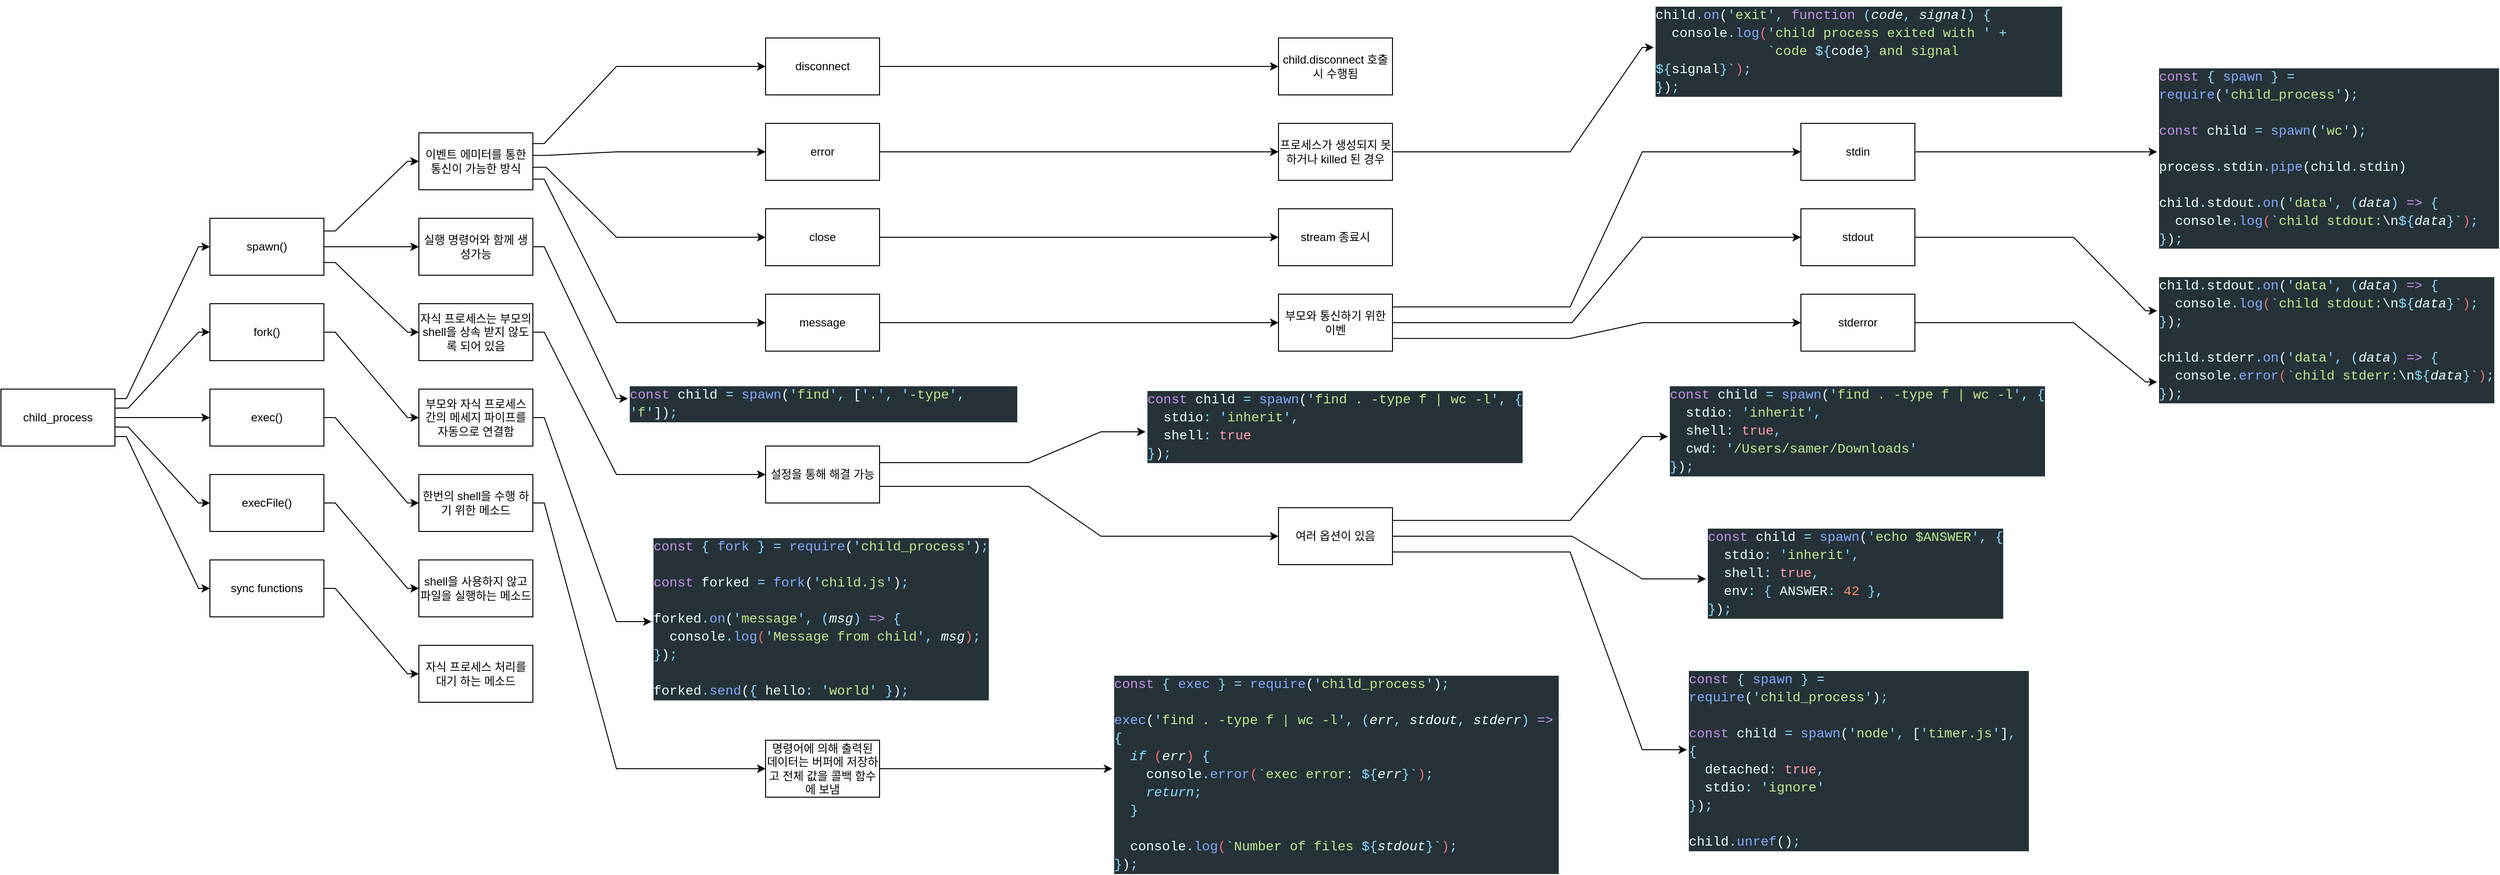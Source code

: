 <mxfile version="22.1.16" type="github" pages="2">
  <diagram name="페이지-1" id="7tEdZy4TTa0kL3ofJj6Q">
    <mxGraphModel dx="1886" dy="972" grid="1" gridSize="10" guides="1" tooltips="1" connect="1" arrows="1" fold="1" page="1" pageScale="1" pageWidth="827" pageHeight="1169" math="0" shadow="0">
      <root>
        <mxCell id="0" />
        <mxCell id="1" parent="0" />
        <mxCell id="4N7OyaEM5LjGRHc0Y4h--5" value="" style="edgeStyle=orthogonalEdgeStyle;rounded=0;orthogonalLoop=1;jettySize=auto;html=1;entryX=0;entryY=0.5;entryDx=0;entryDy=0;noEdgeStyle=1;orthogonal=1;" parent="1" source="4N7OyaEM5LjGRHc0Y4h--3" target="4N7OyaEM5LjGRHc0Y4h--4" edge="1">
          <mxGeometry relative="1" as="geometry">
            <Array as="points">
              <mxPoint x="132" y="420" />
              <mxPoint x="208" y="260" />
            </Array>
          </mxGeometry>
        </mxCell>
        <mxCell id="4N7OyaEM5LjGRHc0Y4h--8" style="edgeStyle=orthogonalEdgeStyle;rounded=0;orthogonalLoop=1;jettySize=auto;html=1;noEdgeStyle=1;orthogonal=1;" parent="1" source="4N7OyaEM5LjGRHc0Y4h--3" target="4N7OyaEM5LjGRHc0Y4h--6" edge="1">
          <mxGeometry relative="1" as="geometry">
            <Array as="points">
              <mxPoint x="134" y="430" />
              <mxPoint x="208" y="350" />
            </Array>
          </mxGeometry>
        </mxCell>
        <mxCell id="4N7OyaEM5LjGRHc0Y4h--9" style="edgeStyle=orthogonalEdgeStyle;rounded=0;orthogonalLoop=1;jettySize=auto;html=1;entryX=0;entryY=0.5;entryDx=0;entryDy=0;noEdgeStyle=1;orthogonal=1;" parent="1" source="4N7OyaEM5LjGRHc0Y4h--3" target="4N7OyaEM5LjGRHc0Y4h--7" edge="1">
          <mxGeometry relative="1" as="geometry">
            <Array as="points">
              <mxPoint x="136" y="440" />
              <mxPoint x="208" y="440" />
            </Array>
          </mxGeometry>
        </mxCell>
        <mxCell id="4N7OyaEM5LjGRHc0Y4h--11" style="edgeStyle=orthogonalEdgeStyle;rounded=0;orthogonalLoop=1;jettySize=auto;html=1;entryX=0;entryY=0.5;entryDx=0;entryDy=0;noEdgeStyle=1;orthogonal=1;" parent="1" source="4N7OyaEM5LjGRHc0Y4h--3" target="4N7OyaEM5LjGRHc0Y4h--10" edge="1">
          <mxGeometry relative="1" as="geometry">
            <Array as="points">
              <mxPoint x="134" y="450" />
              <mxPoint x="208" y="530" />
            </Array>
          </mxGeometry>
        </mxCell>
        <mxCell id="4N7OyaEM5LjGRHc0Y4h--87" value="" style="edgeStyle=orthogonalEdgeStyle;rounded=0;orthogonalLoop=1;jettySize=auto;html=1;noEdgeStyle=1;orthogonal=1;" parent="1" source="4N7OyaEM5LjGRHc0Y4h--3" target="4N7OyaEM5LjGRHc0Y4h--86" edge="1">
          <mxGeometry relative="1" as="geometry">
            <Array as="points">
              <mxPoint x="132" y="460" />
              <mxPoint x="208" y="620" />
            </Array>
          </mxGeometry>
        </mxCell>
        <mxCell id="4N7OyaEM5LjGRHc0Y4h--3" value="child_process" style="rounded=0;whiteSpace=wrap;html=1;" parent="1" vertex="1">
          <mxGeometry y="410" width="120" height="60" as="geometry" />
        </mxCell>
        <mxCell id="4N7OyaEM5LjGRHc0Y4h--13" value="" style="edgeStyle=orthogonalEdgeStyle;rounded=0;orthogonalLoop=1;jettySize=auto;html=1;noEdgeStyle=1;orthogonal=1;" parent="1" source="4N7OyaEM5LjGRHc0Y4h--4" target="4N7OyaEM5LjGRHc0Y4h--12" edge="1">
          <mxGeometry relative="1" as="geometry">
            <Array as="points">
              <mxPoint x="352" y="243.333" />
              <mxPoint x="428" y="170" />
            </Array>
          </mxGeometry>
        </mxCell>
        <mxCell id="4N7OyaEM5LjGRHc0Y4h--45" value="" style="edgeStyle=orthogonalEdgeStyle;rounded=0;orthogonalLoop=1;jettySize=auto;html=1;noEdgeStyle=1;orthogonal=1;" parent="1" source="4N7OyaEM5LjGRHc0Y4h--4" target="4N7OyaEM5LjGRHc0Y4h--44" edge="1">
          <mxGeometry relative="1" as="geometry">
            <Array as="points">
              <mxPoint x="354" y="260" />
              <mxPoint x="428" y="260" />
            </Array>
          </mxGeometry>
        </mxCell>
        <mxCell id="4N7OyaEM5LjGRHc0Y4h--70" value="" style="edgeStyle=orthogonalEdgeStyle;rounded=0;orthogonalLoop=1;jettySize=auto;html=1;noEdgeStyle=1;orthogonal=1;" parent="1" source="4N7OyaEM5LjGRHc0Y4h--4" target="4N7OyaEM5LjGRHc0Y4h--69" edge="1">
          <mxGeometry relative="1" as="geometry">
            <Array as="points">
              <mxPoint x="352" y="276.667" />
              <mxPoint x="428" y="350" />
            </Array>
          </mxGeometry>
        </mxCell>
        <mxCell id="4N7OyaEM5LjGRHc0Y4h--4" value="spawn()" style="rounded=0;whiteSpace=wrap;html=1;" parent="1" vertex="1">
          <mxGeometry x="220" y="230" width="120" height="60" as="geometry" />
        </mxCell>
        <mxCell id="4N7OyaEM5LjGRHc0Y4h--93" value="" style="edgeStyle=orthogonalEdgeStyle;rounded=0;orthogonalLoop=1;jettySize=auto;html=1;noEdgeStyle=1;orthogonal=1;" parent="1" source="4N7OyaEM5LjGRHc0Y4h--6" target="4N7OyaEM5LjGRHc0Y4h--92" edge="1">
          <mxGeometry relative="1" as="geometry">
            <mxPoint x="330" y="345.043" as="sourcePoint" />
            <Array as="points">
              <mxPoint x="352" y="350" />
              <mxPoint x="428" y="440" />
            </Array>
          </mxGeometry>
        </mxCell>
        <mxCell id="4N7OyaEM5LjGRHc0Y4h--6" value="fork()" style="rounded=0;whiteSpace=wrap;html=1;" parent="1" vertex="1">
          <mxGeometry x="220" y="320" width="120" height="60" as="geometry" />
        </mxCell>
        <mxCell id="4N7OyaEM5LjGRHc0Y4h--54" value="" style="edgeStyle=orthogonalEdgeStyle;rounded=0;orthogonalLoop=1;jettySize=auto;html=1;noEdgeStyle=1;orthogonal=1;" parent="1" source="4N7OyaEM5LjGRHc0Y4h--7" target="4N7OyaEM5LjGRHc0Y4h--53" edge="1">
          <mxGeometry relative="1" as="geometry">
            <Array as="points">
              <mxPoint x="352" y="440" />
              <mxPoint x="428" y="530" />
            </Array>
          </mxGeometry>
        </mxCell>
        <mxCell id="4N7OyaEM5LjGRHc0Y4h--7" value="exec()" style="rounded=0;whiteSpace=wrap;html=1;" parent="1" vertex="1">
          <mxGeometry x="220" y="410" width="120" height="60" as="geometry" />
        </mxCell>
        <mxCell id="4N7OyaEM5LjGRHc0Y4h--84" value="" style="edgeStyle=orthogonalEdgeStyle;rounded=0;orthogonalLoop=1;jettySize=auto;html=1;noEdgeStyle=1;orthogonal=1;" parent="1" source="4N7OyaEM5LjGRHc0Y4h--10" target="4N7OyaEM5LjGRHc0Y4h--83" edge="1">
          <mxGeometry relative="1" as="geometry">
            <Array as="points">
              <mxPoint x="352" y="530" />
              <mxPoint x="428" y="620" />
            </Array>
          </mxGeometry>
        </mxCell>
        <mxCell id="4N7OyaEM5LjGRHc0Y4h--10" value="execFile()" style="rounded=0;whiteSpace=wrap;html=1;" parent="1" vertex="1">
          <mxGeometry x="220" y="500" width="120" height="60" as="geometry" />
        </mxCell>
        <mxCell id="4N7OyaEM5LjGRHc0Y4h--15" value="" style="edgeStyle=orthogonalEdgeStyle;rounded=0;orthogonalLoop=1;jettySize=auto;html=1;noEdgeStyle=1;orthogonal=1;" parent="1" source="4N7OyaEM5LjGRHc0Y4h--12" target="4N7OyaEM5LjGRHc0Y4h--14" edge="1">
          <mxGeometry relative="1" as="geometry">
            <Array as="points">
              <mxPoint x="572" y="151.25" />
              <mxPoint x="648" y="70" />
            </Array>
          </mxGeometry>
        </mxCell>
        <mxCell id="4N7OyaEM5LjGRHc0Y4h--19" style="edgeStyle=orthogonalEdgeStyle;rounded=0;orthogonalLoop=1;jettySize=auto;html=1;noEdgeStyle=1;orthogonal=1;" parent="1" source="4N7OyaEM5LjGRHc0Y4h--12" target="4N7OyaEM5LjGRHc0Y4h--16" edge="1">
          <mxGeometry relative="1" as="geometry">
            <Array as="points">
              <mxPoint x="574" y="163.75" />
              <mxPoint x="648" y="160" />
            </Array>
          </mxGeometry>
        </mxCell>
        <mxCell id="4N7OyaEM5LjGRHc0Y4h--20" style="edgeStyle=orthogonalEdgeStyle;rounded=0;orthogonalLoop=1;jettySize=auto;html=1;entryX=0;entryY=0.5;entryDx=0;entryDy=0;noEdgeStyle=1;orthogonal=1;" parent="1" source="4N7OyaEM5LjGRHc0Y4h--12" target="4N7OyaEM5LjGRHc0Y4h--17" edge="1">
          <mxGeometry relative="1" as="geometry">
            <Array as="points">
              <mxPoint x="574" y="176.25" />
              <mxPoint x="648" y="250" />
            </Array>
          </mxGeometry>
        </mxCell>
        <mxCell id="4N7OyaEM5LjGRHc0Y4h--21" style="edgeStyle=orthogonalEdgeStyle;rounded=0;orthogonalLoop=1;jettySize=auto;html=1;entryX=0;entryY=0.5;entryDx=0;entryDy=0;noEdgeStyle=1;orthogonal=1;" parent="1" source="4N7OyaEM5LjGRHc0Y4h--12" target="4N7OyaEM5LjGRHc0Y4h--18" edge="1">
          <mxGeometry relative="1" as="geometry">
            <Array as="points">
              <mxPoint x="572" y="188.75" />
              <mxPoint x="648" y="340" />
            </Array>
          </mxGeometry>
        </mxCell>
        <mxCell id="4N7OyaEM5LjGRHc0Y4h--12" value="이벤트 에미터를 통한 통신이 가능한 방식" style="rounded=0;whiteSpace=wrap;html=1;" parent="1" vertex="1">
          <mxGeometry x="440" y="140" width="120" height="60" as="geometry" />
        </mxCell>
        <mxCell id="4N7OyaEM5LjGRHc0Y4h--23" value="" style="edgeStyle=orthogonalEdgeStyle;rounded=0;orthogonalLoop=1;jettySize=auto;html=1;noEdgeStyle=1;orthogonal=1;" parent="1" source="4N7OyaEM5LjGRHc0Y4h--14" target="4N7OyaEM5LjGRHc0Y4h--22" edge="1">
          <mxGeometry relative="1" as="geometry">
            <Array as="points">
              <mxPoint x="1082" y="70" />
              <mxPoint x="1158" y="70" />
            </Array>
          </mxGeometry>
        </mxCell>
        <mxCell id="4N7OyaEM5LjGRHc0Y4h--14" value="disconnect" style="rounded=0;whiteSpace=wrap;html=1;" parent="1" vertex="1">
          <mxGeometry x="805" y="40" width="120" height="60" as="geometry" />
        </mxCell>
        <mxCell id="4N7OyaEM5LjGRHc0Y4h--25" value="" style="edgeStyle=orthogonalEdgeStyle;rounded=0;orthogonalLoop=1;jettySize=auto;html=1;noEdgeStyle=1;orthogonal=1;" parent="1" source="4N7OyaEM5LjGRHc0Y4h--16" target="4N7OyaEM5LjGRHc0Y4h--24" edge="1">
          <mxGeometry relative="1" as="geometry">
            <Array as="points">
              <mxPoint x="1082" y="160" />
              <mxPoint x="1158" y="160" />
            </Array>
          </mxGeometry>
        </mxCell>
        <mxCell id="4N7OyaEM5LjGRHc0Y4h--16" value="error" style="rounded=0;whiteSpace=wrap;html=1;" parent="1" vertex="1">
          <mxGeometry x="805" y="130" width="120" height="60" as="geometry" />
        </mxCell>
        <mxCell id="4N7OyaEM5LjGRHc0Y4h--27" value="" style="edgeStyle=orthogonalEdgeStyle;rounded=0;orthogonalLoop=1;jettySize=auto;html=1;noEdgeStyle=1;orthogonal=1;" parent="1" source="4N7OyaEM5LjGRHc0Y4h--17" target="4N7OyaEM5LjGRHc0Y4h--26" edge="1">
          <mxGeometry relative="1" as="geometry">
            <Array as="points">
              <mxPoint x="1082" y="250" />
              <mxPoint x="1158" y="250" />
            </Array>
          </mxGeometry>
        </mxCell>
        <mxCell id="4N7OyaEM5LjGRHc0Y4h--17" value="close" style="rounded=0;whiteSpace=wrap;html=1;" parent="1" vertex="1">
          <mxGeometry x="805" y="220" width="120" height="60" as="geometry" />
        </mxCell>
        <mxCell id="4N7OyaEM5LjGRHc0Y4h--29" value="" style="edgeStyle=orthogonalEdgeStyle;rounded=0;orthogonalLoop=1;jettySize=auto;html=1;noEdgeStyle=1;orthogonal=1;" parent="1" source="4N7OyaEM5LjGRHc0Y4h--18" target="4N7OyaEM5LjGRHc0Y4h--28" edge="1">
          <mxGeometry relative="1" as="geometry">
            <Array as="points">
              <mxPoint x="1082" y="340" />
              <mxPoint x="1158" y="340" />
            </Array>
          </mxGeometry>
        </mxCell>
        <mxCell id="4N7OyaEM5LjGRHc0Y4h--18" value="message" style="rounded=0;whiteSpace=wrap;html=1;" parent="1" vertex="1">
          <mxGeometry x="805" y="310" width="120" height="60" as="geometry" />
        </mxCell>
        <mxCell id="4N7OyaEM5LjGRHc0Y4h--22" value="child.disconnect 호출 시 수행됨" style="rounded=0;whiteSpace=wrap;html=1;" parent="1" vertex="1">
          <mxGeometry x="1345" y="40" width="120" height="60" as="geometry" />
        </mxCell>
        <mxCell id="4N7OyaEM5LjGRHc0Y4h--51" style="edgeStyle=orthogonalEdgeStyle;rounded=0;orthogonalLoop=1;jettySize=auto;html=1;noEdgeStyle=1;orthogonal=1;" parent="1" source="4N7OyaEM5LjGRHc0Y4h--24" target="4N7OyaEM5LjGRHc0Y4h--41" edge="1">
          <mxGeometry relative="1" as="geometry">
            <Array as="points">
              <mxPoint x="1652" y="160" />
              <mxPoint x="1728" y="50" />
            </Array>
          </mxGeometry>
        </mxCell>
        <mxCell id="4N7OyaEM5LjGRHc0Y4h--24" value="프로세스가 생성되지 못하거나 killed 된 경우" style="rounded=0;whiteSpace=wrap;html=1;" parent="1" vertex="1">
          <mxGeometry x="1345" y="130" width="120" height="60" as="geometry" />
        </mxCell>
        <mxCell id="4N7OyaEM5LjGRHc0Y4h--26" value="stream 종료시" style="rounded=0;whiteSpace=wrap;html=1;" parent="1" vertex="1">
          <mxGeometry x="1345" y="220" width="120" height="60" as="geometry" />
        </mxCell>
        <mxCell id="4N7OyaEM5LjGRHc0Y4h--60" value="" style="edgeStyle=orthogonalEdgeStyle;rounded=0;orthogonalLoop=1;jettySize=auto;html=1;noEdgeStyle=1;orthogonal=1;" parent="1" source="4N7OyaEM5LjGRHc0Y4h--28" target="4N7OyaEM5LjGRHc0Y4h--59" edge="1">
          <mxGeometry relative="1" as="geometry">
            <Array as="points">
              <mxPoint x="1652" y="323.333" />
              <mxPoint x="1728" y="160" />
            </Array>
          </mxGeometry>
        </mxCell>
        <mxCell id="4N7OyaEM5LjGRHc0Y4h--62" value="" style="edgeStyle=orthogonalEdgeStyle;rounded=0;orthogonalLoop=1;jettySize=auto;html=1;noEdgeStyle=1;orthogonal=1;" parent="1" source="4N7OyaEM5LjGRHc0Y4h--28" target="4N7OyaEM5LjGRHc0Y4h--61" edge="1">
          <mxGeometry relative="1" as="geometry">
            <Array as="points">
              <mxPoint x="1654" y="340" />
              <mxPoint x="1728" y="250" />
            </Array>
          </mxGeometry>
        </mxCell>
        <mxCell id="4N7OyaEM5LjGRHc0Y4h--64" value="" style="edgeStyle=orthogonalEdgeStyle;rounded=0;orthogonalLoop=1;jettySize=auto;html=1;noEdgeStyle=1;orthogonal=1;" parent="1" source="4N7OyaEM5LjGRHc0Y4h--28" target="4N7OyaEM5LjGRHc0Y4h--63" edge="1">
          <mxGeometry relative="1" as="geometry">
            <Array as="points">
              <mxPoint x="1652" y="356.667" />
              <mxPoint x="1728" y="340" />
            </Array>
          </mxGeometry>
        </mxCell>
        <mxCell id="4N7OyaEM5LjGRHc0Y4h--28" value="부모와 통신하기 위한 이벤" style="rounded=0;whiteSpace=wrap;html=1;" parent="1" vertex="1">
          <mxGeometry x="1345" y="310" width="120" height="60" as="geometry" />
        </mxCell>
        <mxCell id="4N7OyaEM5LjGRHc0Y4h--41" value="&lt;div style=&quot;color: rgb(238, 255, 255); background-color: rgb(38, 50, 56); font-family: Consolas, &amp;quot;Courier New&amp;quot;, monospace; font-weight: normal; font-size: 14px; line-height: 19px;&quot;&gt;&lt;div&gt;&lt;span style=&quot;color: #eeffff;&quot;&gt;child&lt;/span&gt;&lt;span style=&quot;color: #89ddff;&quot;&gt;.&lt;/span&gt;&lt;span style=&quot;color: #82aaff;&quot;&gt;on&lt;/span&gt;&lt;span style=&quot;color: #eeffff;&quot;&gt;(&lt;/span&gt;&lt;span style=&quot;color: #89ddff;&quot;&gt;&#39;&lt;/span&gt;&lt;span style=&quot;color: #c3e88d;&quot;&gt;exit&lt;/span&gt;&lt;span style=&quot;color: #89ddff;&quot;&gt;&#39;&lt;/span&gt;&lt;span style=&quot;color: #89ddff;&quot;&gt;,&lt;/span&gt;&lt;span style=&quot;color: #eeffff;&quot;&gt; &lt;/span&gt;&lt;span style=&quot;color: #c792ea;&quot;&gt;function&lt;/span&gt;&lt;span style=&quot;color: #eeffff;&quot;&gt; &lt;/span&gt;&lt;span style=&quot;color: #89ddff;&quot;&gt;(&lt;/span&gt;&lt;span style=&quot;color: #eeffff;font-style: italic;&quot;&gt;code&lt;/span&gt;&lt;span style=&quot;color: #89ddff;&quot;&gt;,&lt;/span&gt;&lt;span style=&quot;color: #eeffff;&quot;&gt; &lt;/span&gt;&lt;span style=&quot;color: #eeffff;font-style: italic;&quot;&gt;signal&lt;/span&gt;&lt;span style=&quot;color: #89ddff;&quot;&gt;)&lt;/span&gt;&lt;span style=&quot;color: #eeffff;&quot;&gt; &lt;/span&gt;&lt;span style=&quot;color: #89ddff;&quot;&gt;{&lt;/span&gt;&lt;/div&gt;&lt;div&gt;&lt;span style=&quot;color: #f07178;&quot;&gt;&amp;nbsp; &lt;/span&gt;&lt;span style=&quot;color: #eeffff;&quot;&gt;console&lt;/span&gt;&lt;span style=&quot;color: #89ddff;&quot;&gt;.&lt;/span&gt;&lt;span style=&quot;color: #82aaff;&quot;&gt;log&lt;/span&gt;&lt;span style=&quot;color: #f07178;&quot;&gt;(&lt;/span&gt;&lt;span style=&quot;color: #89ddff;&quot;&gt;&#39;&lt;/span&gt;&lt;span style=&quot;color: #c3e88d;&quot;&gt;child process exited with &lt;/span&gt;&lt;span style=&quot;color: #89ddff;&quot;&gt;&#39;&lt;/span&gt;&lt;span style=&quot;color: #f07178;&quot;&gt; &lt;/span&gt;&lt;span style=&quot;color: #89ddff;&quot;&gt;+&lt;/span&gt;&lt;/div&gt;&lt;div&gt;&lt;span style=&quot;color: #f07178;&quot;&gt;&amp;nbsp; &amp;nbsp; &amp;nbsp; &amp;nbsp; &amp;nbsp; &amp;nbsp; &amp;nbsp; &lt;/span&gt;&lt;span style=&quot;color: #89ddff;&quot;&gt;`&lt;/span&gt;&lt;span style=&quot;color: #c3e88d;&quot;&gt;code &lt;/span&gt;&lt;span style=&quot;color: #89ddff;&quot;&gt;${&lt;/span&gt;&lt;span style=&quot;color: #eeffff;&quot;&gt;code&lt;/span&gt;&lt;span style=&quot;color: #89ddff;&quot;&gt;}&lt;/span&gt;&lt;span style=&quot;color: #c3e88d;&quot;&gt; and signal &lt;/span&gt;&lt;span style=&quot;color: #89ddff;&quot;&gt;${&lt;/span&gt;&lt;span style=&quot;color: #eeffff;&quot;&gt;signal&lt;/span&gt;&lt;span style=&quot;color: #89ddff;&quot;&gt;}&lt;/span&gt;&lt;span style=&quot;color: #89ddff;&quot;&gt;`&lt;/span&gt;&lt;span style=&quot;color: #f07178;&quot;&gt;)&lt;/span&gt;&lt;span style=&quot;color: #89ddff;&quot;&gt;;&lt;/span&gt;&lt;/div&gt;&lt;div&gt;&lt;span style=&quot;color: #89ddff;&quot;&gt;}&lt;/span&gt;&lt;span style=&quot;color: #eeffff;&quot;&gt;)&lt;/span&gt;&lt;span style=&quot;color: #89ddff;&quot;&gt;;&lt;/span&gt;&lt;/div&gt;&lt;/div&gt;" style="text;whiteSpace=wrap;html=1;" parent="1" vertex="1">
          <mxGeometry x="1740" width="430" height="100" as="geometry" />
        </mxCell>
        <mxCell id="4N7OyaEM5LjGRHc0Y4h--42" value="&lt;div style=&quot;color: rgb(238, 255, 255); background-color: rgb(38, 50, 56); font-family: Consolas, &amp;quot;Courier New&amp;quot;, monospace; font-weight: normal; font-size: 14px; line-height: 19px;&quot;&gt;&lt;div&gt;&lt;span style=&quot;color: #eeffff;&quot;&gt;child&lt;/span&gt;&lt;span style=&quot;color: #89ddff;&quot;&gt;.&lt;/span&gt;&lt;span style=&quot;color: #eeffff;&quot;&gt;stdout&lt;/span&gt;&lt;span style=&quot;color: #89ddff;&quot;&gt;.&lt;/span&gt;&lt;span style=&quot;color: #82aaff;&quot;&gt;on&lt;/span&gt;&lt;span style=&quot;color: #eeffff;&quot;&gt;(&lt;/span&gt;&lt;span style=&quot;color: #89ddff;&quot;&gt;&#39;&lt;/span&gt;&lt;span style=&quot;color: #c3e88d;&quot;&gt;data&lt;/span&gt;&lt;span style=&quot;color: #89ddff;&quot;&gt;&#39;&lt;/span&gt;&lt;span style=&quot;color: #89ddff;&quot;&gt;,&lt;/span&gt;&lt;span style=&quot;color: #eeffff;&quot;&gt; &lt;/span&gt;&lt;span style=&quot;color: #89ddff;&quot;&gt;(&lt;/span&gt;&lt;span style=&quot;color: #eeffff;font-style: italic;&quot;&gt;data&lt;/span&gt;&lt;span style=&quot;color: #89ddff;&quot;&gt;)&lt;/span&gt;&lt;span style=&quot;color: #eeffff;&quot;&gt; &lt;/span&gt;&lt;span style=&quot;color: #c792ea;&quot;&gt;=&amp;gt;&lt;/span&gt;&lt;span style=&quot;color: #eeffff;&quot;&gt; &lt;/span&gt;&lt;span style=&quot;color: #89ddff;&quot;&gt;{&lt;/span&gt;&lt;/div&gt;&lt;div&gt;&lt;span style=&quot;color: #f07178;&quot;&gt;&amp;nbsp; &lt;/span&gt;&lt;span style=&quot;color: #eeffff;&quot;&gt;console&lt;/span&gt;&lt;span style=&quot;color: #89ddff;&quot;&gt;.&lt;/span&gt;&lt;span style=&quot;color: #82aaff;&quot;&gt;log&lt;/span&gt;&lt;span style=&quot;color: #f07178;&quot;&gt;(&lt;/span&gt;&lt;span style=&quot;color: #89ddff;&quot;&gt;`&lt;/span&gt;&lt;span style=&quot;color: #c3e88d;&quot;&gt;child stdout:&lt;/span&gt;&lt;span style=&quot;color: #eeffff;&quot;&gt;\n&lt;/span&gt;&lt;span style=&quot;color: #89ddff;&quot;&gt;${&lt;/span&gt;&lt;span style=&quot;color: #eeffff;font-style: italic;&quot;&gt;data&lt;/span&gt;&lt;span style=&quot;color: #89ddff;&quot;&gt;}&lt;/span&gt;&lt;span style=&quot;color: #89ddff;&quot;&gt;`&lt;/span&gt;&lt;span style=&quot;color: #f07178;&quot;&gt;)&lt;/span&gt;&lt;span style=&quot;color: #89ddff;&quot;&gt;;&lt;/span&gt;&lt;/div&gt;&lt;div&gt;&lt;span style=&quot;color: #89ddff;&quot;&gt;}&lt;/span&gt;&lt;span style=&quot;color: #eeffff;&quot;&gt;)&lt;/span&gt;&lt;span style=&quot;color: #89ddff;&quot;&gt;;&lt;/span&gt;&lt;/div&gt;&lt;br&gt;&lt;div&gt;&lt;span style=&quot;color: #eeffff;&quot;&gt;child&lt;/span&gt;&lt;span style=&quot;color: #89ddff;&quot;&gt;.&lt;/span&gt;&lt;span style=&quot;color: #eeffff;&quot;&gt;stderr&lt;/span&gt;&lt;span style=&quot;color: #89ddff;&quot;&gt;.&lt;/span&gt;&lt;span style=&quot;color: #82aaff;&quot;&gt;on&lt;/span&gt;&lt;span style=&quot;color: #eeffff;&quot;&gt;(&lt;/span&gt;&lt;span style=&quot;color: #89ddff;&quot;&gt;&#39;&lt;/span&gt;&lt;span style=&quot;color: #c3e88d;&quot;&gt;data&lt;/span&gt;&lt;span style=&quot;color: #89ddff;&quot;&gt;&#39;&lt;/span&gt;&lt;span style=&quot;color: #89ddff;&quot;&gt;,&lt;/span&gt;&lt;span style=&quot;color: #eeffff;&quot;&gt; &lt;/span&gt;&lt;span style=&quot;color: #89ddff;&quot;&gt;(&lt;/span&gt;&lt;span style=&quot;color: #eeffff;font-style: italic;&quot;&gt;data&lt;/span&gt;&lt;span style=&quot;color: #89ddff;&quot;&gt;)&lt;/span&gt;&lt;span style=&quot;color: #eeffff;&quot;&gt; &lt;/span&gt;&lt;span style=&quot;color: #c792ea;&quot;&gt;=&amp;gt;&lt;/span&gt;&lt;span style=&quot;color: #eeffff;&quot;&gt; &lt;/span&gt;&lt;span style=&quot;color: #89ddff;&quot;&gt;{&lt;/span&gt;&lt;/div&gt;&lt;div&gt;&lt;span style=&quot;color: #f07178;&quot;&gt;&amp;nbsp; &lt;/span&gt;&lt;span style=&quot;color: #eeffff;&quot;&gt;console&lt;/span&gt;&lt;span style=&quot;color: #89ddff;&quot;&gt;.&lt;/span&gt;&lt;span style=&quot;color: #82aaff;&quot;&gt;error&lt;/span&gt;&lt;span style=&quot;color: #f07178;&quot;&gt;(&lt;/span&gt;&lt;span style=&quot;color: #89ddff;&quot;&gt;`&lt;/span&gt;&lt;span style=&quot;color: #c3e88d;&quot;&gt;child stderr:&lt;/span&gt;&lt;span style=&quot;color: #eeffff;&quot;&gt;\n&lt;/span&gt;&lt;span style=&quot;color: #89ddff;&quot;&gt;${&lt;/span&gt;&lt;span style=&quot;color: #eeffff;font-style: italic;&quot;&gt;data&lt;/span&gt;&lt;span style=&quot;color: #89ddff;&quot;&gt;}&lt;/span&gt;&lt;span style=&quot;color: #89ddff;&quot;&gt;`&lt;/span&gt;&lt;span style=&quot;color: #f07178;&quot;&gt;)&lt;/span&gt;&lt;span style=&quot;color: #89ddff;&quot;&gt;;&lt;/span&gt;&lt;/div&gt;&lt;div&gt;&lt;span style=&quot;color: #89ddff;&quot;&gt;}&lt;/span&gt;&lt;span style=&quot;color: #eeffff;&quot;&gt;)&lt;/span&gt;&lt;span style=&quot;color: #89ddff;&quot;&gt;;&lt;/span&gt;&lt;/div&gt;&lt;/div&gt;" style="text;whiteSpace=wrap;html=1;" parent="1" vertex="1">
          <mxGeometry x="2270" y="285" width="360" height="160" as="geometry" />
        </mxCell>
        <mxCell id="4N7OyaEM5LjGRHc0Y4h--43" value="&lt;div style=&quot;color: rgb(238, 255, 255); background-color: rgb(38, 50, 56); font-family: Consolas, &amp;quot;Courier New&amp;quot;, monospace; font-weight: normal; font-size: 14px; line-height: 19px;&quot;&gt;&lt;div&gt;&lt;span style=&quot;color: #c792ea;&quot;&gt;const&lt;/span&gt;&lt;span style=&quot;color: #eeffff;&quot;&gt; &lt;/span&gt;&lt;span style=&quot;color: #eeffff;&quot;&gt;child&lt;/span&gt;&lt;span style=&quot;color: #eeffff;&quot;&gt; &lt;/span&gt;&lt;span style=&quot;color: #89ddff;&quot;&gt;=&lt;/span&gt;&lt;span style=&quot;color: #eeffff;&quot;&gt; &lt;/span&gt;&lt;span style=&quot;color: #82aaff;&quot;&gt;spawn&lt;/span&gt;&lt;span style=&quot;color: #eeffff;&quot;&gt;(&lt;/span&gt;&lt;span style=&quot;color: #89ddff;&quot;&gt;&#39;&lt;/span&gt;&lt;span style=&quot;color: #c3e88d;&quot;&gt;find&lt;/span&gt;&lt;span style=&quot;color: #89ddff;&quot;&gt;&#39;&lt;/span&gt;&lt;span style=&quot;color: #89ddff;&quot;&gt;,&lt;/span&gt;&lt;span style=&quot;color: #eeffff;&quot;&gt; [&lt;/span&gt;&lt;span style=&quot;color: #89ddff;&quot;&gt;&#39;&lt;/span&gt;&lt;span style=&quot;color: #c3e88d;&quot;&gt;.&lt;/span&gt;&lt;span style=&quot;color: #89ddff;&quot;&gt;&#39;&lt;/span&gt;&lt;span style=&quot;color: #89ddff;&quot;&gt;,&lt;/span&gt;&lt;span style=&quot;color: #eeffff;&quot;&gt; &lt;/span&gt;&lt;span style=&quot;color: #89ddff;&quot;&gt;&#39;&lt;/span&gt;&lt;span style=&quot;color: #c3e88d;&quot;&gt;-type&lt;/span&gt;&lt;span style=&quot;color: #89ddff;&quot;&gt;&#39;&lt;/span&gt;&lt;span style=&quot;color: #89ddff;&quot;&gt;,&lt;/span&gt;&lt;span style=&quot;color: #eeffff;&quot;&gt; &lt;/span&gt;&lt;span style=&quot;color: #89ddff;&quot;&gt;&#39;&lt;/span&gt;&lt;span style=&quot;color: #c3e88d;&quot;&gt;f&lt;/span&gt;&lt;span style=&quot;color: #89ddff;&quot;&gt;&#39;&lt;/span&gt;&lt;span style=&quot;color: #eeffff;&quot;&gt;])&lt;/span&gt;&lt;span style=&quot;color: #89ddff;&quot;&gt;;&lt;/span&gt;&lt;/div&gt;&lt;/div&gt;" style="text;whiteSpace=wrap;html=1;" parent="1" vertex="1">
          <mxGeometry x="660" y="400" width="410" height="40" as="geometry" />
        </mxCell>
        <mxCell id="4N7OyaEM5LjGRHc0Y4h--52" style="edgeStyle=orthogonalEdgeStyle;rounded=0;orthogonalLoop=1;jettySize=auto;html=1;noEdgeStyle=1;orthogonal=1;" parent="1" source="4N7OyaEM5LjGRHc0Y4h--44" target="4N7OyaEM5LjGRHc0Y4h--43" edge="1">
          <mxGeometry relative="1" as="geometry">
            <Array as="points">
              <mxPoint x="572" y="260" />
              <mxPoint x="648" y="420" />
            </Array>
          </mxGeometry>
        </mxCell>
        <mxCell id="4N7OyaEM5LjGRHc0Y4h--44" value="실행 명령어와 함께 생성가능" style="rounded=0;whiteSpace=wrap;html=1;" parent="1" vertex="1">
          <mxGeometry x="440" y="230" width="120" height="60" as="geometry" />
        </mxCell>
        <mxCell id="4N7OyaEM5LjGRHc0Y4h--49" value="&lt;div style=&quot;color: rgb(238, 255, 255); background-color: rgb(38, 50, 56); font-family: Consolas, &amp;quot;Courier New&amp;quot;, monospace; font-weight: normal; font-size: 14px; line-height: 19px;&quot;&gt;&lt;div&gt;&lt;span style=&quot;color: #c792ea;&quot;&gt;const&lt;/span&gt;&lt;span style=&quot;color: #eeffff;&quot;&gt; &lt;/span&gt;&lt;span style=&quot;color: #89ddff;&quot;&gt;{&lt;/span&gt;&lt;span style=&quot;color: #eeffff;&quot;&gt; &lt;/span&gt;&lt;span style=&quot;color: #82aaff;&quot;&gt;spawn&lt;/span&gt;&lt;span style=&quot;color: #eeffff;&quot;&gt; &lt;/span&gt;&lt;span style=&quot;color: #89ddff;&quot;&gt;}&lt;/span&gt;&lt;span style=&quot;color: #eeffff;&quot;&gt; &lt;/span&gt;&lt;span style=&quot;color: #89ddff;&quot;&gt;=&lt;/span&gt;&lt;span style=&quot;color: #eeffff;&quot;&gt; &lt;/span&gt;&lt;span style=&quot;color: #82aaff;&quot;&gt;require&lt;/span&gt;&lt;span style=&quot;color: #eeffff;&quot;&gt;(&lt;/span&gt;&lt;span style=&quot;color: #89ddff;&quot;&gt;&#39;&lt;/span&gt;&lt;span style=&quot;color: #c3e88d;&quot;&gt;child_process&lt;/span&gt;&lt;span style=&quot;color: #89ddff;&quot;&gt;&#39;&lt;/span&gt;&lt;span style=&quot;color: #eeffff;&quot;&gt;)&lt;/span&gt;&lt;span style=&quot;color: #89ddff;&quot;&gt;;&lt;/span&gt;&lt;/div&gt;&lt;br&gt;&lt;div&gt;&lt;span style=&quot;color: #c792ea;&quot;&gt;const&lt;/span&gt;&lt;span style=&quot;color: #eeffff;&quot;&gt; &lt;/span&gt;&lt;span style=&quot;color: #eeffff;&quot;&gt;child&lt;/span&gt;&lt;span style=&quot;color: #eeffff;&quot;&gt; &lt;/span&gt;&lt;span style=&quot;color: #89ddff;&quot;&gt;=&lt;/span&gt;&lt;span style=&quot;color: #eeffff;&quot;&gt; &lt;/span&gt;&lt;span style=&quot;color: #82aaff;&quot;&gt;spawn&lt;/span&gt;&lt;span style=&quot;color: #eeffff;&quot;&gt;(&lt;/span&gt;&lt;span style=&quot;color: #89ddff;&quot;&gt;&#39;&lt;/span&gt;&lt;span style=&quot;color: #c3e88d;&quot;&gt;wc&lt;/span&gt;&lt;span style=&quot;color: #89ddff;&quot;&gt;&#39;&lt;/span&gt;&lt;span style=&quot;color: #eeffff;&quot;&gt;)&lt;/span&gt;&lt;span style=&quot;color: #89ddff;&quot;&gt;;&lt;/span&gt;&lt;/div&gt;&lt;br&gt;&lt;div&gt;&lt;span style=&quot;color: #eeffff;&quot;&gt;process&lt;/span&gt;&lt;span style=&quot;color: #89ddff;&quot;&gt;.&lt;/span&gt;&lt;span style=&quot;color: #eeffff;&quot;&gt;stdin&lt;/span&gt;&lt;span style=&quot;color: #89ddff;&quot;&gt;.&lt;/span&gt;&lt;span style=&quot;color: #82aaff;&quot;&gt;pipe&lt;/span&gt;&lt;span style=&quot;color: #eeffff;&quot;&gt;(&lt;/span&gt;&lt;span style=&quot;color: #eeffff;&quot;&gt;child&lt;/span&gt;&lt;span style=&quot;color: #89ddff;&quot;&gt;.&lt;/span&gt;&lt;span style=&quot;color: #eeffff;&quot;&gt;stdin&lt;/span&gt;&lt;span style=&quot;color: #eeffff;&quot;&gt;)&lt;/span&gt;&lt;/div&gt;&lt;br&gt;&lt;div&gt;&lt;span style=&quot;color: #eeffff;&quot;&gt;child&lt;/span&gt;&lt;span style=&quot;color: #89ddff;&quot;&gt;.&lt;/span&gt;&lt;span style=&quot;color: #eeffff;&quot;&gt;stdout&lt;/span&gt;&lt;span style=&quot;color: #89ddff;&quot;&gt;.&lt;/span&gt;&lt;span style=&quot;color: #82aaff;&quot;&gt;on&lt;/span&gt;&lt;span style=&quot;color: #eeffff;&quot;&gt;(&lt;/span&gt;&lt;span style=&quot;color: #89ddff;&quot;&gt;&#39;&lt;/span&gt;&lt;span style=&quot;color: #c3e88d;&quot;&gt;data&lt;/span&gt;&lt;span style=&quot;color: #89ddff;&quot;&gt;&#39;&lt;/span&gt;&lt;span style=&quot;color: #89ddff;&quot;&gt;,&lt;/span&gt;&lt;span style=&quot;color: #eeffff;&quot;&gt; &lt;/span&gt;&lt;span style=&quot;color: #89ddff;&quot;&gt;(&lt;/span&gt;&lt;span style=&quot;color: #eeffff;font-style: italic;&quot;&gt;data&lt;/span&gt;&lt;span style=&quot;color: #89ddff;&quot;&gt;)&lt;/span&gt;&lt;span style=&quot;color: #eeffff;&quot;&gt; &lt;/span&gt;&lt;span style=&quot;color: #c792ea;&quot;&gt;=&amp;gt;&lt;/span&gt;&lt;span style=&quot;color: #eeffff;&quot;&gt; &lt;/span&gt;&lt;span style=&quot;color: #89ddff;&quot;&gt;{&lt;/span&gt;&lt;/div&gt;&lt;div&gt;&lt;span style=&quot;color: #f07178;&quot;&gt;&amp;nbsp; &lt;/span&gt;&lt;span style=&quot;color: #eeffff;&quot;&gt;console&lt;/span&gt;&lt;span style=&quot;color: #89ddff;&quot;&gt;.&lt;/span&gt;&lt;span style=&quot;color: #82aaff;&quot;&gt;log&lt;/span&gt;&lt;span style=&quot;color: #f07178;&quot;&gt;(&lt;/span&gt;&lt;span style=&quot;color: #89ddff;&quot;&gt;`&lt;/span&gt;&lt;span style=&quot;color: #c3e88d;&quot;&gt;child stdout:&lt;/span&gt;&lt;span style=&quot;color: #eeffff;&quot;&gt;\n&lt;/span&gt;&lt;span style=&quot;color: #89ddff;&quot;&gt;${&lt;/span&gt;&lt;span style=&quot;color: #eeffff;font-style: italic;&quot;&gt;data&lt;/span&gt;&lt;span style=&quot;color: #89ddff;&quot;&gt;}&lt;/span&gt;&lt;span style=&quot;color: #89ddff;&quot;&gt;`&lt;/span&gt;&lt;span style=&quot;color: #f07178;&quot;&gt;)&lt;/span&gt;&lt;span style=&quot;color: #89ddff;&quot;&gt;;&lt;/span&gt;&lt;/div&gt;&lt;div&gt;&lt;span style=&quot;color: #89ddff;&quot;&gt;}&lt;/span&gt;&lt;span style=&quot;color: #eeffff;&quot;&gt;)&lt;/span&gt;&lt;span style=&quot;color: #89ddff;&quot;&gt;;&lt;/span&gt;&lt;/div&gt;&lt;/div&gt;" style="text;whiteSpace=wrap;html=1;" parent="1" vertex="1">
          <mxGeometry x="2270" y="65" width="360" height="190" as="geometry" />
        </mxCell>
        <mxCell id="4N7OyaEM5LjGRHc0Y4h--56" value="" style="edgeStyle=orthogonalEdgeStyle;rounded=0;orthogonalLoop=1;jettySize=auto;html=1;noEdgeStyle=1;orthogonal=1;" parent="1" source="4N7OyaEM5LjGRHc0Y4h--53" target="4N7OyaEM5LjGRHc0Y4h--55" edge="1">
          <mxGeometry relative="1" as="geometry">
            <Array as="points">
              <mxPoint x="572" y="530" />
              <mxPoint x="648" y="810" />
            </Array>
          </mxGeometry>
        </mxCell>
        <mxCell id="4N7OyaEM5LjGRHc0Y4h--53" value="한번의 shell을 수행 하기 위한 메소드" style="rounded=0;whiteSpace=wrap;html=1;" parent="1" vertex="1">
          <mxGeometry x="440" y="500" width="120" height="60" as="geometry" />
        </mxCell>
        <mxCell id="4N7OyaEM5LjGRHc0Y4h--58" style="edgeStyle=orthogonalEdgeStyle;rounded=0;orthogonalLoop=1;jettySize=auto;html=1;noEdgeStyle=1;orthogonal=1;" parent="1" source="4N7OyaEM5LjGRHc0Y4h--55" target="4N7OyaEM5LjGRHc0Y4h--57" edge="1">
          <mxGeometry relative="1" as="geometry">
            <Array as="points">
              <mxPoint x="1082" y="810" />
              <mxPoint x="1158" y="810" />
            </Array>
          </mxGeometry>
        </mxCell>
        <mxCell id="4N7OyaEM5LjGRHc0Y4h--55" value="명령어에 의해 출력된 데이터는 버퍼에 저장하고 전체 값을 콜백 함수에 보냄" style="rounded=0;whiteSpace=wrap;html=1;" parent="1" vertex="1">
          <mxGeometry x="805" y="780" width="120" height="60" as="geometry" />
        </mxCell>
        <mxCell id="4N7OyaEM5LjGRHc0Y4h--57" value="&lt;div style=&quot;color: rgb(238, 255, 255); background-color: rgb(38, 50, 56); font-family: Consolas, &amp;quot;Courier New&amp;quot;, monospace; font-weight: normal; font-size: 14px; line-height: 19px;&quot;&gt;&lt;div&gt;&lt;span style=&quot;color: #c792ea;&quot;&gt;const&lt;/span&gt;&lt;span style=&quot;color: #eeffff;&quot;&gt; &lt;/span&gt;&lt;span style=&quot;color: #89ddff;&quot;&gt;{&lt;/span&gt;&lt;span style=&quot;color: #eeffff;&quot;&gt; &lt;/span&gt;&lt;span style=&quot;color: #82aaff;&quot;&gt;exec&lt;/span&gt;&lt;span style=&quot;color: #eeffff;&quot;&gt; &lt;/span&gt;&lt;span style=&quot;color: #89ddff;&quot;&gt;}&lt;/span&gt;&lt;span style=&quot;color: #eeffff;&quot;&gt; &lt;/span&gt;&lt;span style=&quot;color: #89ddff;&quot;&gt;=&lt;/span&gt;&lt;span style=&quot;color: #eeffff;&quot;&gt; &lt;/span&gt;&lt;span style=&quot;color: #82aaff;&quot;&gt;require&lt;/span&gt;&lt;span style=&quot;color: #eeffff;&quot;&gt;(&lt;/span&gt;&lt;span style=&quot;color: #89ddff;&quot;&gt;&#39;&lt;/span&gt;&lt;span style=&quot;color: #c3e88d;&quot;&gt;child_process&lt;/span&gt;&lt;span style=&quot;color: #89ddff;&quot;&gt;&#39;&lt;/span&gt;&lt;span style=&quot;color: #eeffff;&quot;&gt;)&lt;/span&gt;&lt;span style=&quot;color: #89ddff;&quot;&gt;;&lt;/span&gt;&lt;/div&gt;&lt;br&gt;&lt;div&gt;&lt;span style=&quot;color: #82aaff;&quot;&gt;exec&lt;/span&gt;&lt;span style=&quot;color: #eeffff;&quot;&gt;(&lt;/span&gt;&lt;span style=&quot;color: #89ddff;&quot;&gt;&#39;&lt;/span&gt;&lt;span style=&quot;color: #c3e88d;&quot;&gt;find . -type f | wc -l&lt;/span&gt;&lt;span style=&quot;color: #89ddff;&quot;&gt;&#39;&lt;/span&gt;&lt;span style=&quot;color: #89ddff;&quot;&gt;,&lt;/span&gt;&lt;span style=&quot;color: #eeffff;&quot;&gt; &lt;/span&gt;&lt;span style=&quot;color: #89ddff;&quot;&gt;(&lt;/span&gt;&lt;span style=&quot;color: #eeffff;font-style: italic;&quot;&gt;err&lt;/span&gt;&lt;span style=&quot;color: #89ddff;&quot;&gt;,&lt;/span&gt;&lt;span style=&quot;color: #eeffff;&quot;&gt; &lt;/span&gt;&lt;span style=&quot;color: #eeffff;font-style: italic;&quot;&gt;stdout&lt;/span&gt;&lt;span style=&quot;color: #89ddff;&quot;&gt;,&lt;/span&gt;&lt;span style=&quot;color: #eeffff;&quot;&gt; &lt;/span&gt;&lt;span style=&quot;color: #eeffff;font-style: italic;&quot;&gt;stderr&lt;/span&gt;&lt;span style=&quot;color: #89ddff;&quot;&gt;)&lt;/span&gt;&lt;span style=&quot;color: #eeffff;&quot;&gt; &lt;/span&gt;&lt;span style=&quot;color: #c792ea;&quot;&gt;=&amp;gt;&lt;/span&gt;&lt;span style=&quot;color: #eeffff;&quot;&gt; &lt;/span&gt;&lt;span style=&quot;color: #89ddff;&quot;&gt;{&lt;/span&gt;&lt;/div&gt;&lt;div&gt;&lt;span style=&quot;color: #f07178;&quot;&gt;&amp;nbsp; &lt;/span&gt;&lt;span style=&quot;color: #89ddff;font-style: italic;&quot;&gt;if&lt;/span&gt;&lt;span style=&quot;color: #f07178;&quot;&gt; (&lt;/span&gt;&lt;span style=&quot;color: #eeffff;font-style: italic;&quot;&gt;err&lt;/span&gt;&lt;span style=&quot;color: #f07178;&quot;&gt;) &lt;/span&gt;&lt;span style=&quot;color: #89ddff;&quot;&gt;{&lt;/span&gt;&lt;/div&gt;&lt;div&gt;&lt;span style=&quot;color: #f07178;&quot;&gt;&amp;nbsp; &amp;nbsp; &lt;/span&gt;&lt;span style=&quot;color: #eeffff;&quot;&gt;console&lt;/span&gt;&lt;span style=&quot;color: #89ddff;&quot;&gt;.&lt;/span&gt;&lt;span style=&quot;color: #82aaff;&quot;&gt;error&lt;/span&gt;&lt;span style=&quot;color: #f07178;&quot;&gt;(&lt;/span&gt;&lt;span style=&quot;color: #89ddff;&quot;&gt;`&lt;/span&gt;&lt;span style=&quot;color: #c3e88d;&quot;&gt;exec error: &lt;/span&gt;&lt;span style=&quot;color: #89ddff;&quot;&gt;${&lt;/span&gt;&lt;span style=&quot;color: #eeffff;font-style: italic;&quot;&gt;err&lt;/span&gt;&lt;span style=&quot;color: #89ddff;&quot;&gt;}&lt;/span&gt;&lt;span style=&quot;color: #89ddff;&quot;&gt;`&lt;/span&gt;&lt;span style=&quot;color: #f07178;&quot;&gt;)&lt;/span&gt;&lt;span style=&quot;color: #89ddff;&quot;&gt;;&lt;/span&gt;&lt;/div&gt;&lt;div&gt;&lt;span style=&quot;color: #f07178;&quot;&gt;&amp;nbsp; &amp;nbsp; &lt;/span&gt;&lt;span style=&quot;color: #89ddff;font-style: italic;&quot;&gt;return&lt;/span&gt;&lt;span style=&quot;color: #89ddff;&quot;&gt;;&lt;/span&gt;&lt;/div&gt;&lt;div&gt;&lt;span style=&quot;color: #f07178;&quot;&gt;&amp;nbsp; &lt;/span&gt;&lt;span style=&quot;color: #89ddff;&quot;&gt;}&lt;/span&gt;&lt;/div&gt;&lt;br&gt;&lt;div&gt;&lt;span style=&quot;color: #f07178;&quot;&gt;&amp;nbsp; &lt;/span&gt;&lt;span style=&quot;color: #eeffff;&quot;&gt;console&lt;/span&gt;&lt;span style=&quot;color: #89ddff;&quot;&gt;.&lt;/span&gt;&lt;span style=&quot;color: #82aaff;&quot;&gt;log&lt;/span&gt;&lt;span style=&quot;color: #f07178;&quot;&gt;(&lt;/span&gt;&lt;span style=&quot;color: #89ddff;&quot;&gt;`&lt;/span&gt;&lt;span style=&quot;color: #c3e88d;&quot;&gt;Number of files &lt;/span&gt;&lt;span style=&quot;color: #89ddff;&quot;&gt;${&lt;/span&gt;&lt;span style=&quot;color: #eeffff;font-style: italic;&quot;&gt;stdout&lt;/span&gt;&lt;span style=&quot;color: #89ddff;&quot;&gt;}&lt;/span&gt;&lt;span style=&quot;color: #89ddff;&quot;&gt;`&lt;/span&gt;&lt;span style=&quot;color: #f07178;&quot;&gt;)&lt;/span&gt;&lt;span style=&quot;color: #89ddff;&quot;&gt;;&lt;/span&gt;&lt;/div&gt;&lt;div&gt;&lt;span style=&quot;color: #89ddff;&quot;&gt;}&lt;/span&gt;&lt;span style=&quot;color: #eeffff;&quot;&gt;)&lt;/span&gt;&lt;span style=&quot;color: #89ddff;&quot;&gt;;&lt;/span&gt;&lt;/div&gt;&lt;/div&gt;" style="text;whiteSpace=wrap;html=1;" parent="1" vertex="1">
          <mxGeometry x="1170" y="705" width="470" height="210" as="geometry" />
        </mxCell>
        <mxCell id="4N7OyaEM5LjGRHc0Y4h--65" style="edgeStyle=orthogonalEdgeStyle;rounded=0;orthogonalLoop=1;jettySize=auto;html=1;noEdgeStyle=1;orthogonal=1;" parent="1" source="4N7OyaEM5LjGRHc0Y4h--59" target="4N7OyaEM5LjGRHc0Y4h--49" edge="1">
          <mxGeometry relative="1" as="geometry">
            <Array as="points">
              <mxPoint x="2182" y="160" />
              <mxPoint x="2258" y="160" />
            </Array>
          </mxGeometry>
        </mxCell>
        <mxCell id="4N7OyaEM5LjGRHc0Y4h--59" value="stdin" style="rounded=0;whiteSpace=wrap;html=1;" parent="1" vertex="1">
          <mxGeometry x="1895" y="130" width="120" height="60" as="geometry" />
        </mxCell>
        <mxCell id="4N7OyaEM5LjGRHc0Y4h--66" style="edgeStyle=orthogonalEdgeStyle;rounded=0;orthogonalLoop=1;jettySize=auto;html=1;noEdgeStyle=1;orthogonal=1;" parent="1" source="4N7OyaEM5LjGRHc0Y4h--61" target="4N7OyaEM5LjGRHc0Y4h--42" edge="1">
          <mxGeometry relative="1" as="geometry">
            <Array as="points">
              <mxPoint x="2182" y="250" />
              <mxPoint x="2258" y="327.5" />
            </Array>
          </mxGeometry>
        </mxCell>
        <mxCell id="4N7OyaEM5LjGRHc0Y4h--61" value="stdout" style="rounded=0;whiteSpace=wrap;html=1;" parent="1" vertex="1">
          <mxGeometry x="1895" y="220" width="120" height="60" as="geometry" />
        </mxCell>
        <mxCell id="4N7OyaEM5LjGRHc0Y4h--67" style="edgeStyle=orthogonalEdgeStyle;rounded=0;orthogonalLoop=1;jettySize=auto;html=1;noEdgeStyle=1;orthogonal=1;" parent="1" source="4N7OyaEM5LjGRHc0Y4h--63" target="4N7OyaEM5LjGRHc0Y4h--42" edge="1">
          <mxGeometry relative="1" as="geometry">
            <Array as="points">
              <mxPoint x="2182" y="340" />
              <mxPoint x="2258" y="402.5" />
            </Array>
          </mxGeometry>
        </mxCell>
        <mxCell id="4N7OyaEM5LjGRHc0Y4h--63" value="stderror" style="rounded=0;whiteSpace=wrap;html=1;" parent="1" vertex="1">
          <mxGeometry x="1895" y="310" width="120" height="60" as="geometry" />
        </mxCell>
        <mxCell id="4N7OyaEM5LjGRHc0Y4h--72" value="" style="edgeStyle=orthogonalEdgeStyle;rounded=0;orthogonalLoop=1;jettySize=auto;html=1;noEdgeStyle=1;orthogonal=1;" parent="1" source="4N7OyaEM5LjGRHc0Y4h--69" target="4N7OyaEM5LjGRHc0Y4h--71" edge="1">
          <mxGeometry relative="1" as="geometry">
            <Array as="points">
              <mxPoint x="572" y="350" />
              <mxPoint x="648" y="500" />
            </Array>
          </mxGeometry>
        </mxCell>
        <mxCell id="4N7OyaEM5LjGRHc0Y4h--69" value="자식 프로세스는 부모의 shell을 상속 받지 않도록 되어 있음" style="rounded=0;whiteSpace=wrap;html=1;" parent="1" vertex="1">
          <mxGeometry x="440" y="320" width="120" height="60" as="geometry" />
        </mxCell>
        <mxCell id="4N7OyaEM5LjGRHc0Y4h--74" style="edgeStyle=orthogonalEdgeStyle;rounded=0;orthogonalLoop=1;jettySize=auto;html=1;noEdgeStyle=1;orthogonal=1;" parent="1" source="4N7OyaEM5LjGRHc0Y4h--71" target="4N7OyaEM5LjGRHc0Y4h--73" edge="1">
          <mxGeometry relative="1" as="geometry">
            <Array as="points">
              <mxPoint x="1082" y="487.5" />
              <mxPoint x="1158" y="455" />
            </Array>
          </mxGeometry>
        </mxCell>
        <mxCell id="4N7OyaEM5LjGRHc0Y4h--76" value="" style="edgeStyle=orthogonalEdgeStyle;rounded=0;orthogonalLoop=1;jettySize=auto;html=1;noEdgeStyle=1;orthogonal=1;" parent="1" source="4N7OyaEM5LjGRHc0Y4h--71" target="4N7OyaEM5LjGRHc0Y4h--75" edge="1">
          <mxGeometry relative="1" as="geometry">
            <Array as="points">
              <mxPoint x="1082" y="512.5" />
              <mxPoint x="1158" y="565" />
            </Array>
          </mxGeometry>
        </mxCell>
        <mxCell id="4N7OyaEM5LjGRHc0Y4h--71" value="설정을 통해 해결 가능" style="rounded=0;whiteSpace=wrap;html=1;" parent="1" vertex="1">
          <mxGeometry x="805" y="470" width="120" height="60" as="geometry" />
        </mxCell>
        <mxCell id="4N7OyaEM5LjGRHc0Y4h--73" value="&lt;div style=&quot;color: rgb(238, 255, 255); background-color: rgb(38, 50, 56); font-family: Consolas, &amp;quot;Courier New&amp;quot;, monospace; font-weight: normal; font-size: 14px; line-height: 19px;&quot;&gt;&lt;div&gt;&lt;span style=&quot;color: #c792ea;&quot;&gt;const&lt;/span&gt;&lt;span style=&quot;color: #eeffff;&quot;&gt; &lt;/span&gt;&lt;span style=&quot;color: #eeffff;&quot;&gt;child&lt;/span&gt;&lt;span style=&quot;color: #eeffff;&quot;&gt; &lt;/span&gt;&lt;span style=&quot;color: #89ddff;&quot;&gt;=&lt;/span&gt;&lt;span style=&quot;color: #eeffff;&quot;&gt; &lt;/span&gt;&lt;span style=&quot;color: #82aaff;&quot;&gt;spawn&lt;/span&gt;&lt;span style=&quot;color: #eeffff;&quot;&gt;(&lt;/span&gt;&lt;span style=&quot;color: #89ddff;&quot;&gt;&#39;&lt;/span&gt;&lt;span style=&quot;color: #c3e88d;&quot;&gt;find . -type f | wc -l&lt;/span&gt;&lt;span style=&quot;color: #89ddff;&quot;&gt;&#39;&lt;/span&gt;&lt;span style=&quot;color: #89ddff;&quot;&gt;,&lt;/span&gt;&lt;span style=&quot;color: #eeffff;&quot;&gt; &lt;/span&gt;&lt;span style=&quot;color: #89ddff;&quot;&gt;{&lt;/span&gt;&lt;/div&gt;&lt;div&gt;&lt;span style=&quot;color: #eeffff;&quot;&gt;&amp;nbsp; &lt;/span&gt;&lt;span style=&quot;color: #eeffff;&quot;&gt;stdio&lt;/span&gt;&lt;span style=&quot;color: #89ddff;&quot;&gt;:&lt;/span&gt;&lt;span style=&quot;color: #eeffff;&quot;&gt; &lt;/span&gt;&lt;span style=&quot;color: #89ddff;&quot;&gt;&#39;&lt;/span&gt;&lt;span style=&quot;color: #c3e88d;&quot;&gt;inherit&lt;/span&gt;&lt;span style=&quot;color: #89ddff;&quot;&gt;&#39;&lt;/span&gt;&lt;span style=&quot;color: #89ddff;&quot;&gt;,&lt;/span&gt;&lt;/div&gt;&lt;div&gt;&lt;span style=&quot;color: #eeffff;&quot;&gt;&amp;nbsp; &lt;/span&gt;&lt;span style=&quot;color: #eeffff;&quot;&gt;shell&lt;/span&gt;&lt;span style=&quot;color: #89ddff;&quot;&gt;:&lt;/span&gt;&lt;span style=&quot;color: #eeffff;&quot;&gt; &lt;/span&gt;&lt;span style=&quot;color: #ff9cac;&quot;&gt;true&lt;/span&gt;&lt;/div&gt;&lt;div&gt;&lt;span style=&quot;color: #89ddff;&quot;&gt;}&lt;/span&gt;&lt;span style=&quot;color: #eeffff;&quot;&gt;)&lt;/span&gt;&lt;span style=&quot;color: #89ddff;&quot;&gt;;&lt;/span&gt;&lt;/div&gt;&lt;/div&gt;" style="text;whiteSpace=wrap;html=1;" parent="1" vertex="1">
          <mxGeometry x="1205" y="405" width="400" height="100" as="geometry" />
        </mxCell>
        <mxCell id="4N7OyaEM5LjGRHc0Y4h--78" style="edgeStyle=orthogonalEdgeStyle;rounded=0;orthogonalLoop=1;jettySize=auto;html=1;noEdgeStyle=1;orthogonal=1;" parent="1" source="4N7OyaEM5LjGRHc0Y4h--75" target="4N7OyaEM5LjGRHc0Y4h--77" edge="1">
          <mxGeometry relative="1" as="geometry">
            <Array as="points">
              <mxPoint x="1652" y="548.333" />
              <mxPoint x="1728" y="460" />
            </Array>
          </mxGeometry>
        </mxCell>
        <mxCell id="4N7OyaEM5LjGRHc0Y4h--80" style="edgeStyle=orthogonalEdgeStyle;rounded=0;orthogonalLoop=1;jettySize=auto;html=1;noEdgeStyle=1;orthogonal=1;" parent="1" source="4N7OyaEM5LjGRHc0Y4h--75" target="4N7OyaEM5LjGRHc0Y4h--79" edge="1">
          <mxGeometry relative="1" as="geometry">
            <Array as="points">
              <mxPoint x="1654" y="565" />
              <mxPoint x="1728" y="610" />
            </Array>
          </mxGeometry>
        </mxCell>
        <mxCell id="4N7OyaEM5LjGRHc0Y4h--82" style="edgeStyle=orthogonalEdgeStyle;rounded=0;orthogonalLoop=1;jettySize=auto;html=1;noEdgeStyle=1;orthogonal=1;" parent="1" source="4N7OyaEM5LjGRHc0Y4h--75" target="4N7OyaEM5LjGRHc0Y4h--81" edge="1">
          <mxGeometry relative="1" as="geometry">
            <Array as="points">
              <mxPoint x="1652" y="581.667" />
              <mxPoint x="1728" y="790" />
            </Array>
          </mxGeometry>
        </mxCell>
        <mxCell id="4N7OyaEM5LjGRHc0Y4h--75" value="여러 옵션이 있음" style="rounded=0;whiteSpace=wrap;html=1;" parent="1" vertex="1">
          <mxGeometry x="1345" y="535" width="120" height="60" as="geometry" />
        </mxCell>
        <mxCell id="4N7OyaEM5LjGRHc0Y4h--77" value="&lt;div style=&quot;color: rgb(238, 255, 255); background-color: rgb(38, 50, 56); font-family: Consolas, &amp;quot;Courier New&amp;quot;, monospace; font-weight: normal; font-size: 14px; line-height: 19px;&quot;&gt;&lt;div&gt;&lt;span style=&quot;color: #c792ea;&quot;&gt;const&lt;/span&gt;&lt;span style=&quot;color: #eeffff;&quot;&gt; &lt;/span&gt;&lt;span style=&quot;color: #eeffff;&quot;&gt;child&lt;/span&gt;&lt;span style=&quot;color: #eeffff;&quot;&gt; &lt;/span&gt;&lt;span style=&quot;color: #89ddff;&quot;&gt;=&lt;/span&gt;&lt;span style=&quot;color: #eeffff;&quot;&gt; &lt;/span&gt;&lt;span style=&quot;color: #82aaff;&quot;&gt;spawn&lt;/span&gt;&lt;span style=&quot;color: #eeffff;&quot;&gt;(&lt;/span&gt;&lt;span style=&quot;color: #89ddff;&quot;&gt;&#39;&lt;/span&gt;&lt;span style=&quot;color: #c3e88d;&quot;&gt;find . -type f | wc -l&lt;/span&gt;&lt;span style=&quot;color: #89ddff;&quot;&gt;&#39;&lt;/span&gt;&lt;span style=&quot;color: #89ddff;&quot;&gt;,&lt;/span&gt;&lt;span style=&quot;color: #eeffff;&quot;&gt; &lt;/span&gt;&lt;span style=&quot;color: #89ddff;&quot;&gt;{&lt;/span&gt;&lt;/div&gt;&lt;div&gt;&lt;span style=&quot;color: #eeffff;&quot;&gt;&amp;nbsp; &lt;/span&gt;&lt;span style=&quot;color: #eeffff;&quot;&gt;stdio&lt;/span&gt;&lt;span style=&quot;color: #89ddff;&quot;&gt;:&lt;/span&gt;&lt;span style=&quot;color: #eeffff;&quot;&gt; &lt;/span&gt;&lt;span style=&quot;color: #89ddff;&quot;&gt;&#39;&lt;/span&gt;&lt;span style=&quot;color: #c3e88d;&quot;&gt;inherit&lt;/span&gt;&lt;span style=&quot;color: #89ddff;&quot;&gt;&#39;&lt;/span&gt;&lt;span style=&quot;color: #89ddff;&quot;&gt;,&lt;/span&gt;&lt;/div&gt;&lt;div&gt;&lt;span style=&quot;color: #eeffff;&quot;&gt;&amp;nbsp; &lt;/span&gt;&lt;span style=&quot;color: #eeffff;&quot;&gt;shell&lt;/span&gt;&lt;span style=&quot;color: #89ddff;&quot;&gt;:&lt;/span&gt;&lt;span style=&quot;color: #eeffff;&quot;&gt; &lt;/span&gt;&lt;span style=&quot;color: #ff9cac;&quot;&gt;true&lt;/span&gt;&lt;span style=&quot;color: #89ddff;&quot;&gt;,&lt;/span&gt;&lt;/div&gt;&lt;div&gt;&lt;span style=&quot;color: #eeffff;&quot;&gt;&amp;nbsp; &lt;/span&gt;&lt;span style=&quot;color: #eeffff;&quot;&gt;cwd&lt;/span&gt;&lt;span style=&quot;color: #89ddff;&quot;&gt;:&lt;/span&gt;&lt;span style=&quot;color: #eeffff;&quot;&gt; &lt;/span&gt;&lt;span style=&quot;color: #89ddff;&quot;&gt;&#39;&lt;/span&gt;&lt;span style=&quot;color: #c3e88d;&quot;&gt;/Users/samer/Downloads&lt;/span&gt;&lt;span style=&quot;color: #89ddff;&quot;&gt;&#39;&lt;/span&gt;&lt;/div&gt;&lt;div&gt;&lt;span style=&quot;color: #89ddff;&quot;&gt;}&lt;/span&gt;&lt;span style=&quot;color: #eeffff;&quot;&gt;)&lt;/span&gt;&lt;span style=&quot;color: #89ddff;&quot;&gt;;&lt;/span&gt;&lt;/div&gt;&lt;/div&gt;" style="text;whiteSpace=wrap;html=1;" parent="1" vertex="1">
          <mxGeometry x="1755" y="400" width="400" height="120" as="geometry" />
        </mxCell>
        <mxCell id="4N7OyaEM5LjGRHc0Y4h--79" value="&lt;div style=&quot;color: rgb(238, 255, 255); background-color: rgb(38, 50, 56); font-family: Consolas, &amp;quot;Courier New&amp;quot;, monospace; font-weight: normal; font-size: 14px; line-height: 19px;&quot;&gt;&lt;div&gt;&lt;span style=&quot;color: #c792ea;&quot;&gt;const&lt;/span&gt;&lt;span style=&quot;color: #eeffff;&quot;&gt; &lt;/span&gt;&lt;span style=&quot;color: #eeffff;&quot;&gt;child&lt;/span&gt;&lt;span style=&quot;color: #eeffff;&quot;&gt; &lt;/span&gt;&lt;span style=&quot;color: #89ddff;&quot;&gt;=&lt;/span&gt;&lt;span style=&quot;color: #eeffff;&quot;&gt; &lt;/span&gt;&lt;span style=&quot;color: #82aaff;&quot;&gt;spawn&lt;/span&gt;&lt;span style=&quot;color: #eeffff;&quot;&gt;(&lt;/span&gt;&lt;span style=&quot;color: #89ddff;&quot;&gt;&#39;&lt;/span&gt;&lt;span style=&quot;color: #c3e88d;&quot;&gt;echo $ANSWER&lt;/span&gt;&lt;span style=&quot;color: #89ddff;&quot;&gt;&#39;&lt;/span&gt;&lt;span style=&quot;color: #89ddff;&quot;&gt;,&lt;/span&gt;&lt;span style=&quot;color: #eeffff;&quot;&gt; &lt;/span&gt;&lt;span style=&quot;color: #89ddff;&quot;&gt;{&lt;/span&gt;&lt;/div&gt;&lt;div&gt;&lt;span style=&quot;color: #eeffff;&quot;&gt;&amp;nbsp; &lt;/span&gt;&lt;span style=&quot;color: #eeffff;&quot;&gt;stdio&lt;/span&gt;&lt;span style=&quot;color: #89ddff;&quot;&gt;:&lt;/span&gt;&lt;span style=&quot;color: #eeffff;&quot;&gt; &lt;/span&gt;&lt;span style=&quot;color: #89ddff;&quot;&gt;&#39;&lt;/span&gt;&lt;span style=&quot;color: #c3e88d;&quot;&gt;inherit&lt;/span&gt;&lt;span style=&quot;color: #89ddff;&quot;&gt;&#39;&lt;/span&gt;&lt;span style=&quot;color: #89ddff;&quot;&gt;,&lt;/span&gt;&lt;/div&gt;&lt;div&gt;&lt;span style=&quot;color: #eeffff;&quot;&gt;&amp;nbsp; &lt;/span&gt;&lt;span style=&quot;color: #eeffff;&quot;&gt;shell&lt;/span&gt;&lt;span style=&quot;color: #89ddff;&quot;&gt;:&lt;/span&gt;&lt;span style=&quot;color: #eeffff;&quot;&gt; &lt;/span&gt;&lt;span style=&quot;color: #ff9cac;&quot;&gt;true&lt;/span&gt;&lt;span style=&quot;color: #89ddff;&quot;&gt;,&lt;/span&gt;&lt;/div&gt;&lt;div&gt;&lt;span style=&quot;color: #eeffff;&quot;&gt;&amp;nbsp; &lt;/span&gt;&lt;span style=&quot;color: #eeffff;&quot;&gt;env&lt;/span&gt;&lt;span style=&quot;color: #89ddff;&quot;&gt;:&lt;/span&gt;&lt;span style=&quot;color: #eeffff;&quot;&gt; &lt;/span&gt;&lt;span style=&quot;color: #89ddff;&quot;&gt;{&lt;/span&gt;&lt;span style=&quot;color: #eeffff;&quot;&gt; &lt;/span&gt;&lt;span style=&quot;color: #eeffff;&quot;&gt;ANSWER&lt;/span&gt;&lt;span style=&quot;color: #89ddff;&quot;&gt;:&lt;/span&gt;&lt;span style=&quot;color: #eeffff;&quot;&gt; &lt;/span&gt;&lt;span style=&quot;color: #f78c6c;&quot;&gt;42&lt;/span&gt;&lt;span style=&quot;color: #eeffff;&quot;&gt; &lt;/span&gt;&lt;span style=&quot;color: #89ddff;&quot;&gt;},&lt;/span&gt;&lt;/div&gt;&lt;div&gt;&lt;span style=&quot;color: #89ddff;&quot;&gt;}&lt;/span&gt;&lt;span style=&quot;color: #eeffff;&quot;&gt;)&lt;/span&gt;&lt;span style=&quot;color: #89ddff;&quot;&gt;;&lt;/span&gt;&lt;/div&gt;&lt;/div&gt;" style="text;whiteSpace=wrap;html=1;" parent="1" vertex="1">
          <mxGeometry x="1795" y="550" width="320" height="120" as="geometry" />
        </mxCell>
        <mxCell id="4N7OyaEM5LjGRHc0Y4h--81" value="&lt;div style=&quot;color: rgb(238, 255, 255); background-color: rgb(38, 50, 56); font-family: Consolas, &amp;quot;Courier New&amp;quot;, monospace; font-weight: normal; font-size: 14px; line-height: 19px;&quot;&gt;&lt;div&gt;&lt;span style=&quot;color: #c792ea;&quot;&gt;const&lt;/span&gt;&lt;span style=&quot;color: #eeffff;&quot;&gt; &lt;/span&gt;&lt;span style=&quot;color: #89ddff;&quot;&gt;{&lt;/span&gt;&lt;span style=&quot;color: #eeffff;&quot;&gt; &lt;/span&gt;&lt;span style=&quot;color: #82aaff;&quot;&gt;spawn&lt;/span&gt;&lt;span style=&quot;color: #eeffff;&quot;&gt; &lt;/span&gt;&lt;span style=&quot;color: #89ddff;&quot;&gt;}&lt;/span&gt;&lt;span style=&quot;color: #eeffff;&quot;&gt; &lt;/span&gt;&lt;span style=&quot;color: #89ddff;&quot;&gt;=&lt;/span&gt;&lt;span style=&quot;color: #eeffff;&quot;&gt; &lt;/span&gt;&lt;span style=&quot;color: #82aaff;&quot;&gt;require&lt;/span&gt;&lt;span style=&quot;color: #eeffff;&quot;&gt;(&lt;/span&gt;&lt;span style=&quot;color: #89ddff;&quot;&gt;&#39;&lt;/span&gt;&lt;span style=&quot;color: #c3e88d;&quot;&gt;child_process&lt;/span&gt;&lt;span style=&quot;color: #89ddff;&quot;&gt;&#39;&lt;/span&gt;&lt;span style=&quot;color: #eeffff;&quot;&gt;)&lt;/span&gt;&lt;span style=&quot;color: #89ddff;&quot;&gt;;&lt;/span&gt;&lt;/div&gt;&lt;br&gt;&lt;div&gt;&lt;span style=&quot;color: #c792ea;&quot;&gt;const&lt;/span&gt;&lt;span style=&quot;color: #eeffff;&quot;&gt; &lt;/span&gt;&lt;span style=&quot;color: #eeffff;&quot;&gt;child&lt;/span&gt;&lt;span style=&quot;color: #eeffff;&quot;&gt; &lt;/span&gt;&lt;span style=&quot;color: #89ddff;&quot;&gt;=&lt;/span&gt;&lt;span style=&quot;color: #eeffff;&quot;&gt; &lt;/span&gt;&lt;span style=&quot;color: #82aaff;&quot;&gt;spawn&lt;/span&gt;&lt;span style=&quot;color: #eeffff;&quot;&gt;(&lt;/span&gt;&lt;span style=&quot;color: #89ddff;&quot;&gt;&#39;&lt;/span&gt;&lt;span style=&quot;color: #c3e88d;&quot;&gt;node&lt;/span&gt;&lt;span style=&quot;color: #89ddff;&quot;&gt;&#39;&lt;/span&gt;&lt;span style=&quot;color: #89ddff;&quot;&gt;,&lt;/span&gt;&lt;span style=&quot;color: #eeffff;&quot;&gt; [&lt;/span&gt;&lt;span style=&quot;color: #89ddff;&quot;&gt;&#39;&lt;/span&gt;&lt;span style=&quot;color: #c3e88d;&quot;&gt;timer.js&lt;/span&gt;&lt;span style=&quot;color: #89ddff;&quot;&gt;&#39;&lt;/span&gt;&lt;span style=&quot;color: #eeffff;&quot;&gt;]&lt;/span&gt;&lt;span style=&quot;color: #89ddff;&quot;&gt;,&lt;/span&gt;&lt;span style=&quot;color: #eeffff;&quot;&gt; &lt;/span&gt;&lt;span style=&quot;color: #89ddff;&quot;&gt;{&lt;/span&gt;&lt;/div&gt;&lt;div&gt;&lt;span style=&quot;color: #eeffff;&quot;&gt;&amp;nbsp; &lt;/span&gt;&lt;span style=&quot;color: #eeffff;&quot;&gt;detached&lt;/span&gt;&lt;span style=&quot;color: #89ddff;&quot;&gt;:&lt;/span&gt;&lt;span style=&quot;color: #eeffff;&quot;&gt; &lt;/span&gt;&lt;span style=&quot;color: #ff9cac;&quot;&gt;true&lt;/span&gt;&lt;span style=&quot;color: #89ddff;&quot;&gt;,&lt;/span&gt;&lt;/div&gt;&lt;div&gt;&lt;span style=&quot;color: #eeffff;&quot;&gt;&amp;nbsp; &lt;/span&gt;&lt;span style=&quot;color: #eeffff;&quot;&gt;stdio&lt;/span&gt;&lt;span style=&quot;color: #89ddff;&quot;&gt;:&lt;/span&gt;&lt;span style=&quot;color: #eeffff;&quot;&gt; &lt;/span&gt;&lt;span style=&quot;color: #89ddff;&quot;&gt;&#39;&lt;/span&gt;&lt;span style=&quot;color: #c3e88d;&quot;&gt;ignore&lt;/span&gt;&lt;span style=&quot;color: #89ddff;&quot;&gt;&#39;&lt;/span&gt;&lt;/div&gt;&lt;div&gt;&lt;span style=&quot;color: #89ddff;&quot;&gt;}&lt;/span&gt;&lt;span style=&quot;color: #eeffff;&quot;&gt;)&lt;/span&gt;&lt;span style=&quot;color: #89ddff;&quot;&gt;;&lt;/span&gt;&lt;/div&gt;&lt;br&gt;&lt;div&gt;&lt;span style=&quot;color: #eeffff;&quot;&gt;child&lt;/span&gt;&lt;span style=&quot;color: #89ddff;&quot;&gt;.&lt;/span&gt;&lt;span style=&quot;color: #82aaff;&quot;&gt;unref&lt;/span&gt;&lt;span style=&quot;color: #eeffff;&quot;&gt;()&lt;/span&gt;&lt;span style=&quot;color: #89ddff;&quot;&gt;;&lt;/span&gt;&lt;/div&gt;&lt;/div&gt;" style="text;whiteSpace=wrap;html=1;" parent="1" vertex="1">
          <mxGeometry x="1775" y="700" width="360" height="180" as="geometry" />
        </mxCell>
        <mxCell id="4N7OyaEM5LjGRHc0Y4h--83" value="shell을 사용하지 않고 파일을 실행하는 메소드" style="rounded=0;whiteSpace=wrap;html=1;" parent="1" vertex="1">
          <mxGeometry x="440" y="590" width="120" height="60" as="geometry" />
        </mxCell>
        <mxCell id="4N7OyaEM5LjGRHc0Y4h--89" value="" style="edgeStyle=orthogonalEdgeStyle;rounded=0;orthogonalLoop=1;jettySize=auto;html=1;noEdgeStyle=1;orthogonal=1;" parent="1" source="4N7OyaEM5LjGRHc0Y4h--86" target="4N7OyaEM5LjGRHc0Y4h--88" edge="1">
          <mxGeometry relative="1" as="geometry">
            <Array as="points">
              <mxPoint x="352" y="620" />
              <mxPoint x="428" y="710" />
            </Array>
          </mxGeometry>
        </mxCell>
        <mxCell id="4N7OyaEM5LjGRHc0Y4h--86" value="sync functions" style="rounded=0;whiteSpace=wrap;html=1;" parent="1" vertex="1">
          <mxGeometry x="220" y="590" width="120" height="60" as="geometry" />
        </mxCell>
        <mxCell id="4N7OyaEM5LjGRHc0Y4h--88" value="자식 프로세스 처리를 대기 하는 메소드" style="rounded=0;whiteSpace=wrap;html=1;" parent="1" vertex="1">
          <mxGeometry x="440" y="680" width="120" height="60" as="geometry" />
        </mxCell>
        <mxCell id="4N7OyaEM5LjGRHc0Y4h--95" style="edgeStyle=orthogonalEdgeStyle;rounded=0;orthogonalLoop=1;jettySize=auto;html=1;noEdgeStyle=1;orthogonal=1;" parent="1" source="4N7OyaEM5LjGRHc0Y4h--92" target="4N7OyaEM5LjGRHc0Y4h--94" edge="1">
          <mxGeometry relative="1" as="geometry">
            <Array as="points">
              <mxPoint x="572" y="440" />
              <mxPoint x="648" y="655" />
            </Array>
          </mxGeometry>
        </mxCell>
        <mxCell id="4N7OyaEM5LjGRHc0Y4h--92" value="부모와 자식 프로세스 간의 메세지 파이프를 자동으로 연결함" style="rounded=0;whiteSpace=wrap;html=1;" parent="1" vertex="1">
          <mxGeometry x="440" y="410" width="120" height="60" as="geometry" />
        </mxCell>
        <mxCell id="4N7OyaEM5LjGRHc0Y4h--94" value="&lt;div style=&quot;color: rgb(238, 255, 255); background-color: rgb(38, 50, 56); font-family: Consolas, &amp;quot;Courier New&amp;quot;, monospace; font-weight: normal; font-size: 14px; line-height: 19px;&quot;&gt;&lt;div&gt;&lt;span style=&quot;color: #c792ea;&quot;&gt;const&lt;/span&gt;&lt;span style=&quot;color: #eeffff;&quot;&gt; &lt;/span&gt;&lt;span style=&quot;color: #89ddff;&quot;&gt;{&lt;/span&gt;&lt;span style=&quot;color: #eeffff;&quot;&gt; &lt;/span&gt;&lt;span style=&quot;color: #82aaff;&quot;&gt;fork&lt;/span&gt;&lt;span style=&quot;color: #eeffff;&quot;&gt; &lt;/span&gt;&lt;span style=&quot;color: #89ddff;&quot;&gt;}&lt;/span&gt;&lt;span style=&quot;color: #eeffff;&quot;&gt; &lt;/span&gt;&lt;span style=&quot;color: #89ddff;&quot;&gt;=&lt;/span&gt;&lt;span style=&quot;color: #eeffff;&quot;&gt; &lt;/span&gt;&lt;span style=&quot;color: #82aaff;&quot;&gt;require&lt;/span&gt;&lt;span style=&quot;color: #eeffff;&quot;&gt;(&lt;/span&gt;&lt;span style=&quot;color: #89ddff;&quot;&gt;&#39;&lt;/span&gt;&lt;span style=&quot;color: #c3e88d;&quot;&gt;child_process&lt;/span&gt;&lt;span style=&quot;color: #89ddff;&quot;&gt;&#39;&lt;/span&gt;&lt;span style=&quot;color: #eeffff;&quot;&gt;)&lt;/span&gt;&lt;span style=&quot;color: #89ddff;&quot;&gt;;&lt;/span&gt;&lt;/div&gt;&lt;br&gt;&lt;div&gt;&lt;span style=&quot;color: #c792ea;&quot;&gt;const&lt;/span&gt;&lt;span style=&quot;color: #eeffff;&quot;&gt; &lt;/span&gt;&lt;span style=&quot;color: #eeffff;&quot;&gt;forked&lt;/span&gt;&lt;span style=&quot;color: #eeffff;&quot;&gt; &lt;/span&gt;&lt;span style=&quot;color: #89ddff;&quot;&gt;=&lt;/span&gt;&lt;span style=&quot;color: #eeffff;&quot;&gt; &lt;/span&gt;&lt;span style=&quot;color: #82aaff;&quot;&gt;fork&lt;/span&gt;&lt;span style=&quot;color: #eeffff;&quot;&gt;(&lt;/span&gt;&lt;span style=&quot;color: #89ddff;&quot;&gt;&#39;&lt;/span&gt;&lt;span style=&quot;color: #c3e88d;&quot;&gt;child.js&lt;/span&gt;&lt;span style=&quot;color: #89ddff;&quot;&gt;&#39;&lt;/span&gt;&lt;span style=&quot;color: #eeffff;&quot;&gt;)&lt;/span&gt;&lt;span style=&quot;color: #89ddff;&quot;&gt;;&lt;/span&gt;&lt;/div&gt;&lt;br&gt;&lt;div&gt;&lt;span style=&quot;color: #eeffff;&quot;&gt;forked&lt;/span&gt;&lt;span style=&quot;color: #89ddff;&quot;&gt;.&lt;/span&gt;&lt;span style=&quot;color: #82aaff;&quot;&gt;on&lt;/span&gt;&lt;span style=&quot;color: #eeffff;&quot;&gt;(&lt;/span&gt;&lt;span style=&quot;color: #89ddff;&quot;&gt;&#39;&lt;/span&gt;&lt;span style=&quot;color: #c3e88d;&quot;&gt;message&lt;/span&gt;&lt;span style=&quot;color: #89ddff;&quot;&gt;&#39;&lt;/span&gt;&lt;span style=&quot;color: #89ddff;&quot;&gt;,&lt;/span&gt;&lt;span style=&quot;color: #eeffff;&quot;&gt; &lt;/span&gt;&lt;span style=&quot;color: #89ddff;&quot;&gt;(&lt;/span&gt;&lt;span style=&quot;color: #eeffff;font-style: italic;&quot;&gt;msg&lt;/span&gt;&lt;span style=&quot;color: #89ddff;&quot;&gt;)&lt;/span&gt;&lt;span style=&quot;color: #eeffff;&quot;&gt; &lt;/span&gt;&lt;span style=&quot;color: #c792ea;&quot;&gt;=&amp;gt;&lt;/span&gt;&lt;span style=&quot;color: #eeffff;&quot;&gt; &lt;/span&gt;&lt;span style=&quot;color: #89ddff;&quot;&gt;{&lt;/span&gt;&lt;/div&gt;&lt;div&gt;&lt;span style=&quot;color: #f07178;&quot;&gt;&amp;nbsp; &lt;/span&gt;&lt;span style=&quot;color: #eeffff;&quot;&gt;console&lt;/span&gt;&lt;span style=&quot;color: #89ddff;&quot;&gt;.&lt;/span&gt;&lt;span style=&quot;color: #82aaff;&quot;&gt;log&lt;/span&gt;&lt;span style=&quot;color: #f07178;&quot;&gt;(&lt;/span&gt;&lt;span style=&quot;color: #89ddff;&quot;&gt;&#39;&lt;/span&gt;&lt;span style=&quot;color: #c3e88d;&quot;&gt;Message from child&lt;/span&gt;&lt;span style=&quot;color: #89ddff;&quot;&gt;&#39;&lt;/span&gt;&lt;span style=&quot;color: #89ddff;&quot;&gt;,&lt;/span&gt;&lt;span style=&quot;color: #f07178;&quot;&gt; &lt;/span&gt;&lt;span style=&quot;color: #eeffff;font-style: italic;&quot;&gt;msg&lt;/span&gt;&lt;span style=&quot;color: #f07178;&quot;&gt;)&lt;/span&gt;&lt;span style=&quot;color: #89ddff;&quot;&gt;;&lt;/span&gt;&lt;/div&gt;&lt;div&gt;&lt;span style=&quot;color: #89ddff;&quot;&gt;}&lt;/span&gt;&lt;span style=&quot;color: #eeffff;&quot;&gt;)&lt;/span&gt;&lt;span style=&quot;color: #89ddff;&quot;&gt;;&lt;/span&gt;&lt;/div&gt;&lt;br&gt;&lt;div&gt;&lt;span style=&quot;color: #eeffff;&quot;&gt;forked&lt;/span&gt;&lt;span style=&quot;color: #89ddff;&quot;&gt;.&lt;/span&gt;&lt;span style=&quot;color: #82aaff;&quot;&gt;send&lt;/span&gt;&lt;span style=&quot;color: #eeffff;&quot;&gt;(&lt;/span&gt;&lt;span style=&quot;color: #89ddff;&quot;&gt;{&lt;/span&gt;&lt;span style=&quot;color: #eeffff;&quot;&gt; &lt;/span&gt;&lt;span style=&quot;color: #eeffff;&quot;&gt;hello&lt;/span&gt;&lt;span style=&quot;color: #89ddff;&quot;&gt;:&lt;/span&gt;&lt;span style=&quot;color: #eeffff;&quot;&gt; &lt;/span&gt;&lt;span style=&quot;color: #89ddff;&quot;&gt;&#39;&lt;/span&gt;&lt;span style=&quot;color: #c3e88d;&quot;&gt;world&lt;/span&gt;&lt;span style=&quot;color: #89ddff;&quot;&gt;&#39;&lt;/span&gt;&lt;span style=&quot;color: #eeffff;&quot;&gt; &lt;/span&gt;&lt;span style=&quot;color: #89ddff;&quot;&gt;}&lt;/span&gt;&lt;span style=&quot;color: #eeffff;&quot;&gt;)&lt;/span&gt;&lt;span style=&quot;color: #89ddff;&quot;&gt;;&lt;/span&gt;&lt;/div&gt;&lt;/div&gt;" style="text;whiteSpace=wrap;html=1;" parent="1" vertex="1">
          <mxGeometry x="685" y="560" width="360" height="190" as="geometry" />
        </mxCell>
      </root>
    </mxGraphModel>
  </diagram>
  <diagram id="PreS02GUY70elbyzS5D_" name="페이지-2">
    <mxGraphModel dx="3046" dy="1144" grid="1" gridSize="10" guides="1" tooltips="1" connect="1" arrows="1" fold="1" page="1" pageScale="1" pageWidth="827" pageHeight="1169" math="0" shadow="0">
      <root>
        <mxCell id="0" />
        <mxCell id="1" parent="0" />
        <mxCell id="CLmMiWkLYGzM4xCE3e-k-40" value="" style="rounded=0;whiteSpace=wrap;html=1;fillColor=#f5f5f5;strokeColor=#666666;fontColor=#333333;fontStyle=1" vertex="1" parent="1">
          <mxGeometry x="-50" y="570" width="1180" height="1290" as="geometry" />
        </mxCell>
        <mxCell id="CLmMiWkLYGzM4xCE3e-k-1" value="사용자" style="shape=note;whiteSpace=wrap;html=1;backgroundOutline=1;darkOpacity=0.05;fillColor=#d5e8d4;strokeColor=#82b366;fillStyle=solid;direction=west;gradientDirection=north;shadow=0;size=20;pointerEvents=1;gradientColor=#97d077;fontStyle=1" vertex="1" parent="1">
          <mxGeometry x="260" y="200" width="140" height="40" as="geometry" />
        </mxCell>
        <mxCell id="CLmMiWkLYGzM4xCE3e-k-3" value="커맨드" style="shape=note;whiteSpace=wrap;html=1;backgroundOutline=1;darkOpacity=0.05;fillColor=#dae8fc;strokeColor=#6c8ebf;fillStyle=solid;direction=west;gradientDirection=north;shadow=0;size=20;pointerEvents=1;gradientColor=#7ea6e0;fontStyle=1" vertex="1" parent="1">
          <mxGeometry x="430" y="50" width="140" height="160" as="geometry" />
        </mxCell>
        <mxCell id="CLmMiWkLYGzM4xCE3e-k-4" value="에그리깃" style="shape=note;whiteSpace=wrap;html=1;backgroundOutline=1;darkOpacity=0.05;fillColor=#ffcd28;strokeColor=#d79b00;fillStyle=solid;direction=west;gradientDirection=north;shadow=0;size=20;pointerEvents=1;gradientColor=#ffa500;fontStyle=1" vertex="1" parent="1">
          <mxGeometry x="590" y="220" width="140" height="160" as="geometry" />
        </mxCell>
        <mxCell id="CLmMiWkLYGzM4xCE3e-k-5" value="정책" style="shape=note;whiteSpace=wrap;html=1;backgroundOutline=1;darkOpacity=0.05;fillColor=#e6d0de;strokeColor=#996185;fillStyle=solid;direction=west;gradientDirection=north;shadow=0;size=20;pointerEvents=1;gradientColor=#d5739d;fontStyle=1" vertex="1" parent="1">
          <mxGeometry x="430" y="220" width="140" height="160" as="geometry" />
        </mxCell>
        <mxCell id="CLmMiWkLYGzM4xCE3e-k-6" value="외부 서버" style="shape=note;whiteSpace=wrap;html=1;backgroundOutline=1;darkOpacity=0.05;fillColor=#f8cecc;strokeColor=#b85450;fillStyle=solid;direction=west;gradientDirection=north;shadow=0;size=20;pointerEvents=1;gradientColor=#ea6b66;fontStyle=1" vertex="1" parent="1">
          <mxGeometry x="750" y="220" width="140" height="160" as="geometry" />
        </mxCell>
        <mxCell id="CLmMiWkLYGzM4xCE3e-k-7" value="도메인 이벤트" style="shape=note;whiteSpace=wrap;html=1;backgroundOutline=1;darkOpacity=0.05;fillColor=#fff2cc;strokeColor=#d6b656;fillStyle=solid;direction=west;gradientDirection=north;shadow=0;size=20;pointerEvents=1;gradientColor=#ffd966;fontStyle=1" vertex="1" parent="1">
          <mxGeometry x="590" y="50" width="140" height="160" as="geometry" />
        </mxCell>
        <mxCell id="CLmMiWkLYGzM4xCE3e-k-8" value="핫스" style="shape=note;whiteSpace=wrap;html=1;backgroundOutline=1;darkOpacity=0.05;fillColor=#f5f5f5;strokeColor=#666666;fillStyle=solid;direction=west;gradientDirection=north;shadow=0;size=20;pointerEvents=1;gradientColor=#b3b3b3;fontStyle=1" vertex="1" parent="1">
          <mxGeometry x="750" y="50" width="140" height="160" as="geometry" />
        </mxCell>
        <mxCell id="CLmMiWkLYGzM4xCE3e-k-9" value="회원가입" style="shape=note;whiteSpace=wrap;html=1;backgroundOutline=1;darkOpacity=0.05;fillColor=#dae8fc;strokeColor=#6c8ebf;fillStyle=solid;direction=west;gradientDirection=north;shadow=0;size=20;pointerEvents=1;gradientColor=#7ea6e0;fontStyle=1" vertex="1" parent="1">
          <mxGeometry x="160" y="680" width="140" height="160" as="geometry" />
        </mxCell>
        <mxCell id="CLmMiWkLYGzM4xCE3e-k-10" value="비회원" style="shape=note;whiteSpace=wrap;html=1;backgroundOutline=1;darkOpacity=0.05;fillColor=#d5e8d4;strokeColor=#82b366;fillStyle=solid;direction=west;gradientDirection=north;shadow=0;size=20;pointerEvents=1;gradientColor=#97d077;fontStyle=1" vertex="1" parent="1">
          <mxGeometry x="20" y="800" width="140" height="40" as="geometry" />
        </mxCell>
        <mxCell id="CLmMiWkLYGzM4xCE3e-k-16" style="edgeStyle=none;curved=1;rounded=0;orthogonalLoop=1;jettySize=auto;html=1;endArrow=open;startSize=14;endSize=14;sourcePerimeterSpacing=8;targetPerimeterSpacing=8;fontStyle=1" edge="1" parent="1" source="CLmMiWkLYGzM4xCE3e-k-11" target="CLmMiWkLYGzM4xCE3e-k-13">
          <mxGeometry relative="1" as="geometry" />
        </mxCell>
        <mxCell id="CLmMiWkLYGzM4xCE3e-k-11" value="로그인" style="shape=note;whiteSpace=wrap;html=1;backgroundOutline=1;darkOpacity=0.05;fillColor=#dae8fc;strokeColor=#6c8ebf;fillStyle=solid;direction=west;gradientDirection=north;shadow=0;size=20;pointerEvents=1;gradientColor=#7ea6e0;fontStyle=1" vertex="1" parent="1">
          <mxGeometry x="160" y="910" width="140" height="160" as="geometry" />
        </mxCell>
        <mxCell id="CLmMiWkLYGzM4xCE3e-k-12" value="비회원" style="shape=note;whiteSpace=wrap;html=1;backgroundOutline=1;darkOpacity=0.05;fillColor=#d5e8d4;strokeColor=#82b366;fillStyle=solid;direction=west;gradientDirection=north;shadow=0;size=20;pointerEvents=1;gradientColor=#97d077;fontStyle=1" vertex="1" parent="1">
          <mxGeometry x="20" y="1030" width="140" height="40" as="geometry" />
        </mxCell>
        <mxCell id="CLmMiWkLYGzM4xCE3e-k-18" style="edgeStyle=none;curved=1;rounded=0;orthogonalLoop=1;jettySize=auto;html=1;endArrow=open;startSize=14;endSize=14;sourcePerimeterSpacing=8;targetPerimeterSpacing=8;fontStyle=1" edge="1" parent="1" source="CLmMiWkLYGzM4xCE3e-k-13" target="CLmMiWkLYGzM4xCE3e-k-17">
          <mxGeometry relative="1" as="geometry" />
        </mxCell>
        <mxCell id="CLmMiWkLYGzM4xCE3e-k-20" style="edgeStyle=none;curved=1;rounded=0;orthogonalLoop=1;jettySize=auto;html=1;endArrow=open;startSize=14;endSize=14;sourcePerimeterSpacing=8;targetPerimeterSpacing=8;fontStyle=1" edge="1" parent="1" source="CLmMiWkLYGzM4xCE3e-k-13" target="CLmMiWkLYGzM4xCE3e-k-19">
          <mxGeometry relative="1" as="geometry" />
        </mxCell>
        <mxCell id="CLmMiWkLYGzM4xCE3e-k-13" value="OAuth2.0" style="shape=note;whiteSpace=wrap;html=1;backgroundOutline=1;darkOpacity=0.05;fillColor=#f8cecc;strokeColor=#b85450;fillStyle=solid;direction=west;gradientDirection=north;shadow=0;size=20;pointerEvents=1;gradientColor=#ea6b66;fontStyle=1" vertex="1" parent="1">
          <mxGeometry x="390" y="800" width="140" height="160" as="geometry" />
        </mxCell>
        <mxCell id="CLmMiWkLYGzM4xCE3e-k-15" style="edgeStyle=none;curved=0;rounded=0;orthogonalLoop=1;jettySize=auto;html=1;endArrow=open;startSize=14;endSize=14;sourcePerimeterSpacing=8;targetPerimeterSpacing=8;fontStyle=1" edge="1" parent="1" source="CLmMiWkLYGzM4xCE3e-k-9" target="CLmMiWkLYGzM4xCE3e-k-13">
          <mxGeometry relative="1" as="geometry" />
        </mxCell>
        <mxCell id="CLmMiWkLYGzM4xCE3e-k-17" value="회원가입 됨" style="shape=note;whiteSpace=wrap;html=1;backgroundOutline=1;darkOpacity=0.05;fillColor=#ffcd28;strokeColor=#d79b00;fillStyle=solid;direction=west;gradientDirection=north;shadow=0;size=20;pointerEvents=1;gradientColor=#ffa500;fontStyle=1" vertex="1" parent="1">
          <mxGeometry x="620" y="680" width="140" height="160" as="geometry" />
        </mxCell>
        <mxCell id="CLmMiWkLYGzM4xCE3e-k-19" value="토큰 검증" style="shape=note;whiteSpace=wrap;html=1;backgroundOutline=1;darkOpacity=0.05;fillColor=#dae8fc;strokeColor=#6c8ebf;fillStyle=solid;direction=west;gradientDirection=north;shadow=0;size=20;pointerEvents=1;gradientColor=#7ea6e0;fontStyle=1" vertex="1" parent="1">
          <mxGeometry x="620" y="910" width="140" height="160" as="geometry" />
        </mxCell>
        <mxCell id="CLmMiWkLYGzM4xCE3e-k-21" value="권한 체크" style="shape=note;whiteSpace=wrap;html=1;backgroundOutline=1;darkOpacity=0.05;fillColor=#dae8fc;strokeColor=#6c8ebf;fillStyle=solid;direction=west;gradientDirection=north;shadow=0;size=20;pointerEvents=1;gradientColor=#7ea6e0;fontStyle=1" vertex="1" parent="1">
          <mxGeometry x="760" y="910" width="140" height="160" as="geometry" />
        </mxCell>
        <mxCell id="CLmMiWkLYGzM4xCE3e-k-22" value="로그인 됨" style="shape=note;whiteSpace=wrap;html=1;backgroundOutline=1;darkOpacity=0.05;fillColor=#ffcd28;strokeColor=#d79b00;fillStyle=solid;direction=west;gradientDirection=north;shadow=0;size=20;pointerEvents=1;gradientColor=#ffa500;fontStyle=1" vertex="1" parent="1">
          <mxGeometry x="900" y="910" width="140" height="160" as="geometry" />
        </mxCell>
        <mxCell id="CLmMiWkLYGzM4xCE3e-k-36" value="유저" style="shape=note;whiteSpace=wrap;html=1;backgroundOutline=1;darkOpacity=0.05;fillColor=#fff2cc;strokeColor=#d6b656;fillStyle=solid;direction=west;gradientDirection=north;shadow=0;size=20;pointerEvents=1;gradientColor=#ffd966;fontStyle=1" vertex="1" parent="1">
          <mxGeometry x="760" y="680" width="140" height="160" as="geometry" />
        </mxCell>
        <mxCell id="CLmMiWkLYGzM4xCE3e-k-42" value="" style="group;fontStyle=1" vertex="1" connectable="0" parent="1">
          <mxGeometry y="1110" width="740" height="720" as="geometry" />
        </mxCell>
        <mxCell id="CLmMiWkLYGzM4xCE3e-k-41" value="" style="rounded=0;whiteSpace=wrap;html=1;fillColor=#f8cecc;strokeColor=#b85450;fontStyle=1" vertex="1" parent="CLmMiWkLYGzM4xCE3e-k-42">
          <mxGeometry width="740" height="720" as="geometry" />
        </mxCell>
        <mxCell id="CLmMiWkLYGzM4xCE3e-k-23" value="회원" style="shape=note;whiteSpace=wrap;html=1;backgroundOutline=1;darkOpacity=0.05;fillColor=#d5e8d4;strokeColor=#82b366;fillStyle=solid;direction=west;gradientDirection=north;shadow=0;size=20;pointerEvents=1;gradientColor=#97d077;fontStyle=1" vertex="1" parent="CLmMiWkLYGzM4xCE3e-k-42">
          <mxGeometry x="20" y="170" width="140" height="40" as="geometry" />
        </mxCell>
        <mxCell id="CLmMiWkLYGzM4xCE3e-k-24" value="회원탈퇴" style="shape=note;whiteSpace=wrap;html=1;backgroundOutline=1;darkOpacity=0.05;fillColor=#dae8fc;strokeColor=#6c8ebf;fillStyle=solid;direction=west;gradientDirection=north;shadow=0;size=20;pointerEvents=1;gradientColor=#7ea6e0;fontStyle=1" vertex="1" parent="CLmMiWkLYGzM4xCE3e-k-42">
          <mxGeometry x="160" y="50" width="140" height="160" as="geometry" />
        </mxCell>
        <mxCell id="CLmMiWkLYGzM4xCE3e-k-26" value="토큰 검증" style="shape=note;whiteSpace=wrap;html=1;backgroundOutline=1;darkOpacity=0.05;fillColor=#dae8fc;strokeColor=#6c8ebf;fillStyle=solid;direction=west;gradientDirection=north;shadow=0;size=20;pointerEvents=1;gradientColor=#7ea6e0;fontStyle=1" vertex="1" parent="CLmMiWkLYGzM4xCE3e-k-42">
          <mxGeometry x="300" y="50" width="140" height="160" as="geometry" />
        </mxCell>
        <mxCell id="CLmMiWkLYGzM4xCE3e-k-27" value="회원탈퇴 됨" style="shape=note;whiteSpace=wrap;html=1;backgroundOutline=1;darkOpacity=0.05;fillColor=#ffcd28;strokeColor=#d79b00;fillStyle=solid;direction=west;gradientDirection=north;shadow=0;size=20;pointerEvents=1;gradientColor=#ffa500;fontStyle=1" vertex="1" parent="CLmMiWkLYGzM4xCE3e-k-42">
          <mxGeometry x="440" y="50" width="140" height="160" as="geometry" />
        </mxCell>
        <mxCell id="CLmMiWkLYGzM4xCE3e-k-28" value="회원" style="shape=note;whiteSpace=wrap;html=1;backgroundOutline=1;darkOpacity=0.05;fillColor=#d5e8d4;strokeColor=#82b366;fillStyle=solid;direction=west;gradientDirection=north;shadow=0;size=20;pointerEvents=1;gradientColor=#97d077;fontStyle=1" vertex="1" parent="CLmMiWkLYGzM4xCE3e-k-42">
          <mxGeometry x="20" y="410" width="140" height="40" as="geometry" />
        </mxCell>
        <mxCell id="CLmMiWkLYGzM4xCE3e-k-29" value="로그아웃" style="shape=note;whiteSpace=wrap;html=1;backgroundOutline=1;darkOpacity=0.05;fillColor=#dae8fc;strokeColor=#6c8ebf;fillStyle=solid;direction=west;gradientDirection=north;shadow=0;size=20;pointerEvents=1;gradientColor=#7ea6e0;fontStyle=1" vertex="1" parent="CLmMiWkLYGzM4xCE3e-k-42">
          <mxGeometry x="160" y="290" width="140" height="160" as="geometry" />
        </mxCell>
        <mxCell id="CLmMiWkLYGzM4xCE3e-k-30" value="토큰 검증" style="shape=note;whiteSpace=wrap;html=1;backgroundOutline=1;darkOpacity=0.05;fillColor=#dae8fc;strokeColor=#6c8ebf;fillStyle=solid;direction=west;gradientDirection=north;shadow=0;size=20;pointerEvents=1;gradientColor=#7ea6e0;fontStyle=1" vertex="1" parent="CLmMiWkLYGzM4xCE3e-k-42">
          <mxGeometry x="300" y="290" width="140" height="160" as="geometry" />
        </mxCell>
        <mxCell id="CLmMiWkLYGzM4xCE3e-k-31" value="로그아웃 됨" style="shape=note;whiteSpace=wrap;html=1;backgroundOutline=1;darkOpacity=0.05;fillColor=#ffcd28;strokeColor=#d79b00;fillStyle=solid;direction=west;gradientDirection=north;shadow=0;size=20;pointerEvents=1;gradientColor=#ffa500;fontStyle=1" vertex="1" parent="CLmMiWkLYGzM4xCE3e-k-42">
          <mxGeometry x="440" y="290" width="140" height="160" as="geometry" />
        </mxCell>
        <mxCell id="CLmMiWkLYGzM4xCE3e-k-32" value="회원" style="shape=note;whiteSpace=wrap;html=1;backgroundOutline=1;darkOpacity=0.05;fillColor=#d5e8d4;strokeColor=#82b366;fillStyle=solid;direction=west;gradientDirection=north;shadow=0;size=20;pointerEvents=1;gradientColor=#97d077;fontStyle=1" vertex="1" parent="CLmMiWkLYGzM4xCE3e-k-42">
          <mxGeometry x="20" y="650" width="140" height="40" as="geometry" />
        </mxCell>
        <mxCell id="CLmMiWkLYGzM4xCE3e-k-33" value="유저 정보 변경" style="shape=note;whiteSpace=wrap;html=1;backgroundOutline=1;darkOpacity=0.05;fillColor=#dae8fc;strokeColor=#6c8ebf;fillStyle=solid;direction=west;gradientDirection=north;shadow=0;size=20;pointerEvents=1;gradientColor=#7ea6e0;fontStyle=1" vertex="1" parent="CLmMiWkLYGzM4xCE3e-k-42">
          <mxGeometry x="160" y="530" width="140" height="160" as="geometry" />
        </mxCell>
        <mxCell id="CLmMiWkLYGzM4xCE3e-k-34" value="토큰 검증" style="shape=note;whiteSpace=wrap;html=1;backgroundOutline=1;darkOpacity=0.05;fillColor=#dae8fc;strokeColor=#6c8ebf;fillStyle=solid;direction=west;gradientDirection=north;shadow=0;size=20;pointerEvents=1;gradientColor=#7ea6e0;fontStyle=1" vertex="1" parent="CLmMiWkLYGzM4xCE3e-k-42">
          <mxGeometry x="300" y="530" width="140" height="160" as="geometry" />
        </mxCell>
        <mxCell id="CLmMiWkLYGzM4xCE3e-k-35" value="유저 정보 변경 됨" style="shape=note;whiteSpace=wrap;html=1;backgroundOutline=1;darkOpacity=0.05;fillColor=#ffcd28;strokeColor=#d79b00;fillStyle=solid;direction=west;gradientDirection=north;shadow=0;size=20;pointerEvents=1;gradientColor=#ffa500;fontStyle=1" vertex="1" parent="CLmMiWkLYGzM4xCE3e-k-42">
          <mxGeometry x="440" y="530" width="140" height="160" as="geometry" />
        </mxCell>
        <mxCell id="CLmMiWkLYGzM4xCE3e-k-39" value="유저" style="shape=note;whiteSpace=wrap;html=1;backgroundOutline=1;darkOpacity=0.05;fillColor=#fff2cc;strokeColor=#d6b656;fillStyle=solid;direction=west;gradientDirection=north;shadow=0;size=20;pointerEvents=1;gradientColor=#ffd966;fontStyle=1" vertex="1" parent="CLmMiWkLYGzM4xCE3e-k-42">
          <mxGeometry x="580" y="530" width="140" height="160" as="geometry" />
        </mxCell>
        <mxCell id="CLmMiWkLYGzM4xCE3e-k-43" value="&lt;span style=&quot;font-size: 30px;&quot;&gt;회원 컨텍스트&lt;/span&gt;" style="text;html=1;align=center;verticalAlign=middle;resizable=0;points=[];autosize=1;strokeColor=none;fillColor=none;fontStyle=1;fontSize=30;" vertex="1" parent="1">
          <mxGeometry x="-4" y="590" width="210" height="50" as="geometry" />
        </mxCell>
        <mxCell id="CLmMiWkLYGzM4xCE3e-k-45" value="&lt;span style=&quot;font-size: 30px;&quot;&gt;위성 데이터 컨텍스트&lt;/span&gt;" style="text;html=1;align=center;verticalAlign=middle;resizable=0;points=[];autosize=1;strokeColor=none;fillColor=none;fontStyle=1;fontSize=30;" vertex="1" parent="1">
          <mxGeometry x="1360" y="590" width="310" height="50" as="geometry" />
        </mxCell>
        <mxCell id="CLmMiWkLYGzM4xCE3e-k-46" value="작업자" style="shape=note;whiteSpace=wrap;html=1;backgroundOutline=1;darkOpacity=0.05;fillColor=#d5e8d4;strokeColor=#82b366;fillStyle=solid;direction=west;gradientDirection=north;shadow=0;size=20;pointerEvents=1;gradientColor=#97d077;fontStyle=1" vertex="1" parent="1">
          <mxGeometry x="1423" y="1040" width="140" height="40" as="geometry" />
        </mxCell>
        <mxCell id="CLmMiWkLYGzM4xCE3e-k-52" style="edgeStyle=none;curved=1;rounded=0;orthogonalLoop=1;jettySize=auto;html=1;endArrow=open;startSize=14;endSize=14;sourcePerimeterSpacing=8;targetPerimeterSpacing=8;fontStyle=1" edge="1" parent="1" source="CLmMiWkLYGzM4xCE3e-k-47" target="CLmMiWkLYGzM4xCE3e-k-49">
          <mxGeometry relative="1" as="geometry" />
        </mxCell>
        <mxCell id="CLmMiWkLYGzM4xCE3e-k-47" value="데이터 검색" style="shape=note;whiteSpace=wrap;html=1;backgroundOutline=1;darkOpacity=0.05;fillColor=#dae8fc;strokeColor=#6c8ebf;fillStyle=solid;direction=west;gradientDirection=north;shadow=0;size=20;pointerEvents=1;gradientColor=#7ea6e0;fontStyle=1" vertex="1" parent="1">
          <mxGeometry x="1563" y="930" width="140" height="160" as="geometry" />
        </mxCell>
        <mxCell id="CLmMiWkLYGzM4xCE3e-k-48" value="검색 옵션을 만족 하고&lt;br&gt;있는지 체크" style="shape=note;whiteSpace=wrap;html=1;backgroundOutline=1;darkOpacity=0.05;fillColor=#e6d0de;strokeColor=#996185;fillStyle=solid;direction=west;gradientDirection=north;shadow=0;size=20;pointerEvents=1;gradientColor=#d5739d;fontStyle=1" vertex="1" parent="1">
          <mxGeometry x="1563" y="740" width="140" height="160" as="geometry" />
        </mxCell>
        <mxCell id="CLmMiWkLYGzM4xCE3e-k-53" style="edgeStyle=none;curved=1;rounded=0;orthogonalLoop=1;jettySize=auto;html=1;endArrow=open;startSize=14;endSize=14;sourcePerimeterSpacing=8;targetPerimeterSpacing=8;fontStyle=1" edge="1" parent="1" source="CLmMiWkLYGzM4xCE3e-k-49" target="CLmMiWkLYGzM4xCE3e-k-50">
          <mxGeometry relative="1" as="geometry" />
        </mxCell>
        <mxCell id="CLmMiWkLYGzM4xCE3e-k-49" value="위성 영상 제공 API" style="shape=note;whiteSpace=wrap;html=1;backgroundOutline=1;darkOpacity=0.05;fillColor=#f8cecc;strokeColor=#b85450;fillStyle=solid;direction=west;gradientDirection=north;shadow=0;size=20;pointerEvents=1;gradientColor=#ea6b66;fontStyle=1" vertex="1" parent="1">
          <mxGeometry x="1783" y="840" width="140" height="160" as="geometry" />
        </mxCell>
        <mxCell id="CLmMiWkLYGzM4xCE3e-k-50" value="데이터 검색 됨" style="shape=note;whiteSpace=wrap;html=1;backgroundOutline=1;darkOpacity=0.05;fillColor=#ffcd28;strokeColor=#d79b00;fillStyle=solid;direction=west;gradientDirection=north;shadow=0;size=20;pointerEvents=1;gradientColor=#ffa500;fontStyle=1" vertex="1" parent="1">
          <mxGeometry x="2003" y="930" width="140" height="160" as="geometry" />
        </mxCell>
        <mxCell id="CLmMiWkLYGzM4xCE3e-k-51" value="위성 영상 데이터" style="shape=note;whiteSpace=wrap;html=1;backgroundOutline=1;darkOpacity=0.05;fillColor=#fff2cc;strokeColor=#d6b656;fillStyle=solid;direction=west;gradientDirection=north;shadow=0;size=20;pointerEvents=1;gradientColor=#ffd966;fontStyle=1" vertex="1" parent="1">
          <mxGeometry x="2143" y="930" width="140" height="160" as="geometry" />
        </mxCell>
        <mxCell id="CLmMiWkLYGzM4xCE3e-k-54" value="작업자" style="shape=note;whiteSpace=wrap;html=1;backgroundOutline=1;darkOpacity=0.05;fillColor=#d5e8d4;strokeColor=#82b366;fillStyle=solid;direction=west;gradientDirection=north;shadow=0;size=20;pointerEvents=1;gradientColor=#97d077;fontStyle=1" vertex="1" parent="1">
          <mxGeometry x="1423" y="1300" width="140" height="40" as="geometry" />
        </mxCell>
        <mxCell id="CLmMiWkLYGzM4xCE3e-k-55" value="영상 구독 요청" style="shape=note;whiteSpace=wrap;html=1;backgroundOutline=1;darkOpacity=0.05;fillColor=#dae8fc;strokeColor=#6c8ebf;fillStyle=solid;direction=west;gradientDirection=north;shadow=0;size=20;pointerEvents=1;gradientColor=#7ea6e0;fontStyle=1" vertex="1" parent="1">
          <mxGeometry x="1563" y="1180" width="140" height="160" as="geometry" />
        </mxCell>
        <mxCell id="CLmMiWkLYGzM4xCE3e-k-56" value="배치 목록에 추가 됨" style="shape=note;whiteSpace=wrap;html=1;backgroundOutline=1;darkOpacity=0.05;fillColor=#ffcd28;strokeColor=#d79b00;fillStyle=solid;direction=west;gradientDirection=north;shadow=0;size=20;pointerEvents=1;gradientColor=#ffa500;fontStyle=1" vertex="1" parent="1">
          <mxGeometry x="1703" y="1180" width="140" height="160" as="geometry" />
        </mxCell>
        <mxCell id="CLmMiWkLYGzM4xCE3e-k-57" value="배치 항목" style="shape=note;whiteSpace=wrap;html=1;backgroundOutline=1;darkOpacity=0.05;fillColor=#fff2cc;strokeColor=#d6b656;fillStyle=solid;direction=west;gradientDirection=north;shadow=0;size=20;pointerEvents=1;gradientColor=#ffd966;fontStyle=1" vertex="1" parent="1">
          <mxGeometry x="1843" y="1180" width="140" height="160" as="geometry" />
        </mxCell>
        <mxCell id="CLmMiWkLYGzM4xCE3e-k-58" value="작업자" style="shape=note;whiteSpace=wrap;html=1;backgroundOutline=1;darkOpacity=0.05;fillColor=#d5e8d4;strokeColor=#82b366;fillStyle=solid;direction=west;gradientDirection=north;shadow=0;size=20;pointerEvents=1;gradientColor=#97d077;fontStyle=1" vertex="1" parent="1">
          <mxGeometry x="1423" y="1560" width="140" height="40" as="geometry" />
        </mxCell>
        <mxCell id="CLmMiWkLYGzM4xCE3e-k-59" value="유저 데이터 요청" style="shape=note;whiteSpace=wrap;html=1;backgroundOutline=1;darkOpacity=0.05;fillColor=#dae8fc;strokeColor=#6c8ebf;fillStyle=solid;direction=west;gradientDirection=north;shadow=0;size=20;pointerEvents=1;gradientColor=#7ea6e0;fontStyle=1" vertex="1" parent="1">
          <mxGeometry x="1563" y="1440" width="140" height="160" as="geometry" />
        </mxCell>
        <mxCell id="CLmMiWkLYGzM4xCE3e-k-60" value="유저 작업 내역 요청 됨" style="shape=note;whiteSpace=wrap;html=1;backgroundOutline=1;darkOpacity=0.05;fillColor=#ffcd28;strokeColor=#d79b00;fillStyle=solid;direction=west;gradientDirection=north;shadow=0;size=20;pointerEvents=1;gradientColor=#ffa500;fontStyle=1" vertex="1" parent="1">
          <mxGeometry x="1703" y="1440" width="140" height="160" as="geometry" />
        </mxCell>
        <mxCell id="CLmMiWkLYGzM4xCE3e-k-61" value="유저 데이터" style="shape=note;whiteSpace=wrap;html=1;backgroundOutline=1;darkOpacity=0.05;fillColor=#fff2cc;strokeColor=#d6b656;fillStyle=solid;direction=west;gradientDirection=north;shadow=0;size=20;pointerEvents=1;gradientColor=#ffd966;fontStyle=1" vertex="1" parent="1">
          <mxGeometry x="1983" y="1440" width="140" height="160" as="geometry" />
        </mxCell>
        <mxCell id="CLmMiWkLYGzM4xCE3e-k-62" value="유저 데이터 검색 됨" style="shape=note;whiteSpace=wrap;html=1;backgroundOutline=1;darkOpacity=0.05;fillColor=#ffcd28;strokeColor=#d79b00;fillStyle=solid;direction=west;gradientDirection=north;shadow=0;size=20;pointerEvents=1;gradientColor=#ffa500;fontStyle=1" vertex="1" parent="1">
          <mxGeometry x="1843" y="1440" width="140" height="160" as="geometry" />
        </mxCell>
        <mxCell id="CLmMiWkLYGzM4xCE3e-k-63" value="작업자" style="shape=note;whiteSpace=wrap;html=1;backgroundOutline=1;darkOpacity=0.05;fillColor=#d5e8d4;strokeColor=#82b366;fillStyle=solid;direction=west;gradientDirection=north;shadow=0;size=20;pointerEvents=1;gradientColor=#97d077;fontStyle=1" vertex="1" parent="1">
          <mxGeometry x="2470" y="1040" width="140" height="40" as="geometry" />
        </mxCell>
        <mxCell id="CLmMiWkLYGzM4xCE3e-k-70" style="edgeStyle=none;curved=1;rounded=0;orthogonalLoop=1;jettySize=auto;html=1;endArrow=open;startSize=14;endSize=14;sourcePerimeterSpacing=8;targetPerimeterSpacing=8;" edge="1" parent="1" source="CLmMiWkLYGzM4xCE3e-k-64" target="CLmMiWkLYGzM4xCE3e-k-65">
          <mxGeometry relative="1" as="geometry" />
        </mxCell>
        <mxCell id="CLmMiWkLYGzM4xCE3e-k-64" value="알고리즘 요청" style="shape=note;whiteSpace=wrap;html=1;backgroundOutline=1;darkOpacity=0.05;fillColor=#dae8fc;strokeColor=#6c8ebf;fillStyle=solid;direction=west;gradientDirection=north;shadow=0;size=20;pointerEvents=1;gradientColor=#7ea6e0;fontStyle=1" vertex="1" parent="1">
          <mxGeometry x="2610" y="920" width="140" height="160" as="geometry" />
        </mxCell>
        <mxCell id="CLmMiWkLYGzM4xCE3e-k-72" style="edgeStyle=none;curved=1;rounded=0;orthogonalLoop=1;jettySize=auto;html=1;endArrow=open;startSize=14;endSize=14;sourcePerimeterSpacing=8;targetPerimeterSpacing=8;" edge="1" parent="1" source="CLmMiWkLYGzM4xCE3e-k-65" target="CLmMiWkLYGzM4xCE3e-k-71">
          <mxGeometry relative="1" as="geometry" />
        </mxCell>
        <mxCell id="CLmMiWkLYGzM4xCE3e-k-65" value="작업 요청 됨" style="shape=note;whiteSpace=wrap;html=1;backgroundOutline=1;darkOpacity=0.05;fillColor=#ffcd28;strokeColor=#d79b00;fillStyle=solid;direction=west;gradientDirection=north;shadow=0;size=20;pointerEvents=1;gradientColor=#ffa500;fontStyle=1" vertex="1" parent="1">
          <mxGeometry x="2840" y="1040" width="140" height="160" as="geometry" />
        </mxCell>
        <mxCell id="CLmMiWkLYGzM4xCE3e-k-67" value="작업자" style="shape=note;whiteSpace=wrap;html=1;backgroundOutline=1;darkOpacity=0.05;fillColor=#d5e8d4;strokeColor=#82b366;fillStyle=solid;direction=west;gradientDirection=north;shadow=0;size=20;pointerEvents=1;gradientColor=#97d077;fontStyle=1" vertex="1" parent="1">
          <mxGeometry x="2470" y="1300" width="140" height="40" as="geometry" />
        </mxCell>
        <mxCell id="CLmMiWkLYGzM4xCE3e-k-69" style="edgeStyle=none;curved=1;rounded=0;orthogonalLoop=1;jettySize=auto;html=1;endArrow=open;startSize=14;endSize=14;sourcePerimeterSpacing=8;targetPerimeterSpacing=8;" edge="1" parent="1" source="CLmMiWkLYGzM4xCE3e-k-68" target="CLmMiWkLYGzM4xCE3e-k-65">
          <mxGeometry relative="1" as="geometry" />
        </mxCell>
        <mxCell id="CLmMiWkLYGzM4xCE3e-k-68" value="AI 요청" style="shape=note;whiteSpace=wrap;html=1;backgroundOutline=1;darkOpacity=0.05;fillColor=#dae8fc;strokeColor=#6c8ebf;fillStyle=solid;direction=west;gradientDirection=north;shadow=0;size=20;pointerEvents=1;gradientColor=#7ea6e0;fontStyle=1" vertex="1" parent="1">
          <mxGeometry x="2610" y="1180" width="140" height="160" as="geometry" />
        </mxCell>
        <mxCell id="CLmMiWkLYGzM4xCE3e-k-71" value="이미지 등록" style="shape=note;whiteSpace=wrap;html=1;backgroundOutline=1;darkOpacity=0.05;fillColor=#dae8fc;strokeColor=#6c8ebf;fillStyle=solid;direction=west;gradientDirection=north;shadow=0;size=20;pointerEvents=1;gradientColor=#7ea6e0;fontStyle=1" vertex="1" parent="1">
          <mxGeometry x="3070" y="1040" width="140" height="160" as="geometry" />
        </mxCell>
        <mxCell id="CLmMiWkLYGzM4xCE3e-k-84" style="edgeStyle=none;curved=1;rounded=0;orthogonalLoop=1;jettySize=auto;html=1;endArrow=open;startSize=14;endSize=14;sourcePerimeterSpacing=8;targetPerimeterSpacing=8;exitX=0.5;exitY=0;exitDx=0;exitDy=0;exitPerimeter=0;" edge="1" parent="1" source="CLmMiWkLYGzM4xCE3e-k-73" target="CLmMiWkLYGzM4xCE3e-k-75">
          <mxGeometry relative="1" as="geometry" />
        </mxCell>
        <mxCell id="CLmMiWkLYGzM4xCE3e-k-73" value="이미지 등록 요청 됨" style="shape=note;whiteSpace=wrap;html=1;backgroundOutline=1;darkOpacity=0.05;fillColor=#ffcd28;strokeColor=#d79b00;fillStyle=solid;direction=west;gradientDirection=north;shadow=0;size=20;pointerEvents=1;gradientColor=#ffa500;fontStyle=1" vertex="1" parent="1">
          <mxGeometry x="3210" y="1040" width="140" height="160" as="geometry" />
        </mxCell>
        <mxCell id="CLmMiWkLYGzM4xCE3e-k-74" value="작업자" style="shape=note;whiteSpace=wrap;html=1;backgroundOutline=1;darkOpacity=0.05;fillColor=#d5e8d4;strokeColor=#82b366;fillStyle=solid;direction=west;gradientDirection=north;shadow=0;size=20;pointerEvents=1;gradientColor=#97d077;fontStyle=1" vertex="1" parent="1">
          <mxGeometry x="2470" y="1550" width="140" height="40" as="geometry" />
        </mxCell>
        <mxCell id="CLmMiWkLYGzM4xCE3e-k-78" style="edgeStyle=none;curved=1;rounded=0;orthogonalLoop=1;jettySize=auto;html=1;endArrow=open;startSize=14;endSize=14;sourcePerimeterSpacing=8;targetPerimeterSpacing=8;" edge="1" parent="1" source="CLmMiWkLYGzM4xCE3e-k-75" target="CLmMiWkLYGzM4xCE3e-k-76">
          <mxGeometry relative="1" as="geometry" />
        </mxCell>
        <mxCell id="CLmMiWkLYGzM4xCE3e-k-75" value="위성 영상 업로드" style="shape=note;whiteSpace=wrap;html=1;backgroundOutline=1;darkOpacity=0.05;fillColor=#dae8fc;strokeColor=#6c8ebf;fillStyle=solid;direction=west;gradientDirection=north;shadow=0;size=20;pointerEvents=1;gradientColor=#7ea6e0;fontStyle=1" vertex="1" parent="1">
          <mxGeometry x="2610" y="1430" width="140" height="160" as="geometry" />
        </mxCell>
        <mxCell id="CLmMiWkLYGzM4xCE3e-k-79" style="edgeStyle=none;curved=1;rounded=0;orthogonalLoop=1;jettySize=auto;html=1;endArrow=open;startSize=14;endSize=14;sourcePerimeterSpacing=8;targetPerimeterSpacing=8;" edge="1" parent="1" source="CLmMiWkLYGzM4xCE3e-k-76" target="CLmMiWkLYGzM4xCE3e-k-77">
          <mxGeometry relative="1" as="geometry" />
        </mxCell>
        <mxCell id="CLmMiWkLYGzM4xCE3e-k-76" value="GeoServer" style="shape=note;whiteSpace=wrap;html=1;backgroundOutline=1;darkOpacity=0.05;fillColor=#f8cecc;strokeColor=#b85450;fillStyle=solid;direction=west;gradientDirection=north;shadow=0;size=20;pointerEvents=1;gradientColor=#ea6b66;fontStyle=1" vertex="1" parent="1">
          <mxGeometry x="2840" y="1520" width="140" height="160" as="geometry" />
        </mxCell>
        <mxCell id="CLmMiWkLYGzM4xCE3e-k-81" style="edgeStyle=none;curved=1;rounded=0;orthogonalLoop=1;jettySize=auto;html=1;endArrow=open;startSize=14;endSize=14;sourcePerimeterSpacing=8;targetPerimeterSpacing=8;" edge="1" parent="1" source="CLmMiWkLYGzM4xCE3e-k-77" target="CLmMiWkLYGzM4xCE3e-k-80">
          <mxGeometry relative="1" as="geometry" />
        </mxCell>
        <mxCell id="CLmMiWkLYGzM4xCE3e-k-77" value="이미지 처리" style="shape=note;whiteSpace=wrap;html=1;backgroundOutline=1;darkOpacity=0.05;fillColor=#dae8fc;strokeColor=#6c8ebf;fillStyle=solid;direction=west;gradientDirection=north;shadow=0;size=20;pointerEvents=1;gradientColor=#7ea6e0;fontStyle=1" vertex="1" parent="1">
          <mxGeometry x="3070" y="1430" width="140" height="160" as="geometry" />
        </mxCell>
        <mxCell id="CLmMiWkLYGzM4xCE3e-k-83" style="edgeStyle=none;curved=1;rounded=0;orthogonalLoop=1;jettySize=auto;html=1;endArrow=open;startSize=14;endSize=14;sourcePerimeterSpacing=8;targetPerimeterSpacing=8;" edge="1" parent="1" source="CLmMiWkLYGzM4xCE3e-k-80" target="CLmMiWkLYGzM4xCE3e-k-82">
          <mxGeometry relative="1" as="geometry" />
        </mxCell>
        <mxCell id="CLmMiWkLYGzM4xCE3e-k-80" value="ImageMagic" style="shape=note;whiteSpace=wrap;html=1;backgroundOutline=1;darkOpacity=0.05;fillColor=#f8cecc;strokeColor=#b85450;fillStyle=solid;direction=west;gradientDirection=north;shadow=0;size=20;pointerEvents=1;gradientColor=#ea6b66;fontStyle=1" vertex="1" parent="1">
          <mxGeometry x="3300" y="1520" width="140" height="160" as="geometry" />
        </mxCell>
        <mxCell id="CLmMiWkLYGzM4xCE3e-k-82" value="이미지 등록 됨" style="shape=note;whiteSpace=wrap;html=1;backgroundOutline=1;darkOpacity=0.05;fillColor=#ffcd28;strokeColor=#d79b00;fillStyle=solid;direction=west;gradientDirection=north;shadow=0;size=20;pointerEvents=1;gradientColor=#ffa500;fontStyle=1" vertex="1" parent="1">
          <mxGeometry x="3530" y="1430" width="140" height="160" as="geometry" />
        </mxCell>
      </root>
    </mxGraphModel>
  </diagram>
</mxfile>
